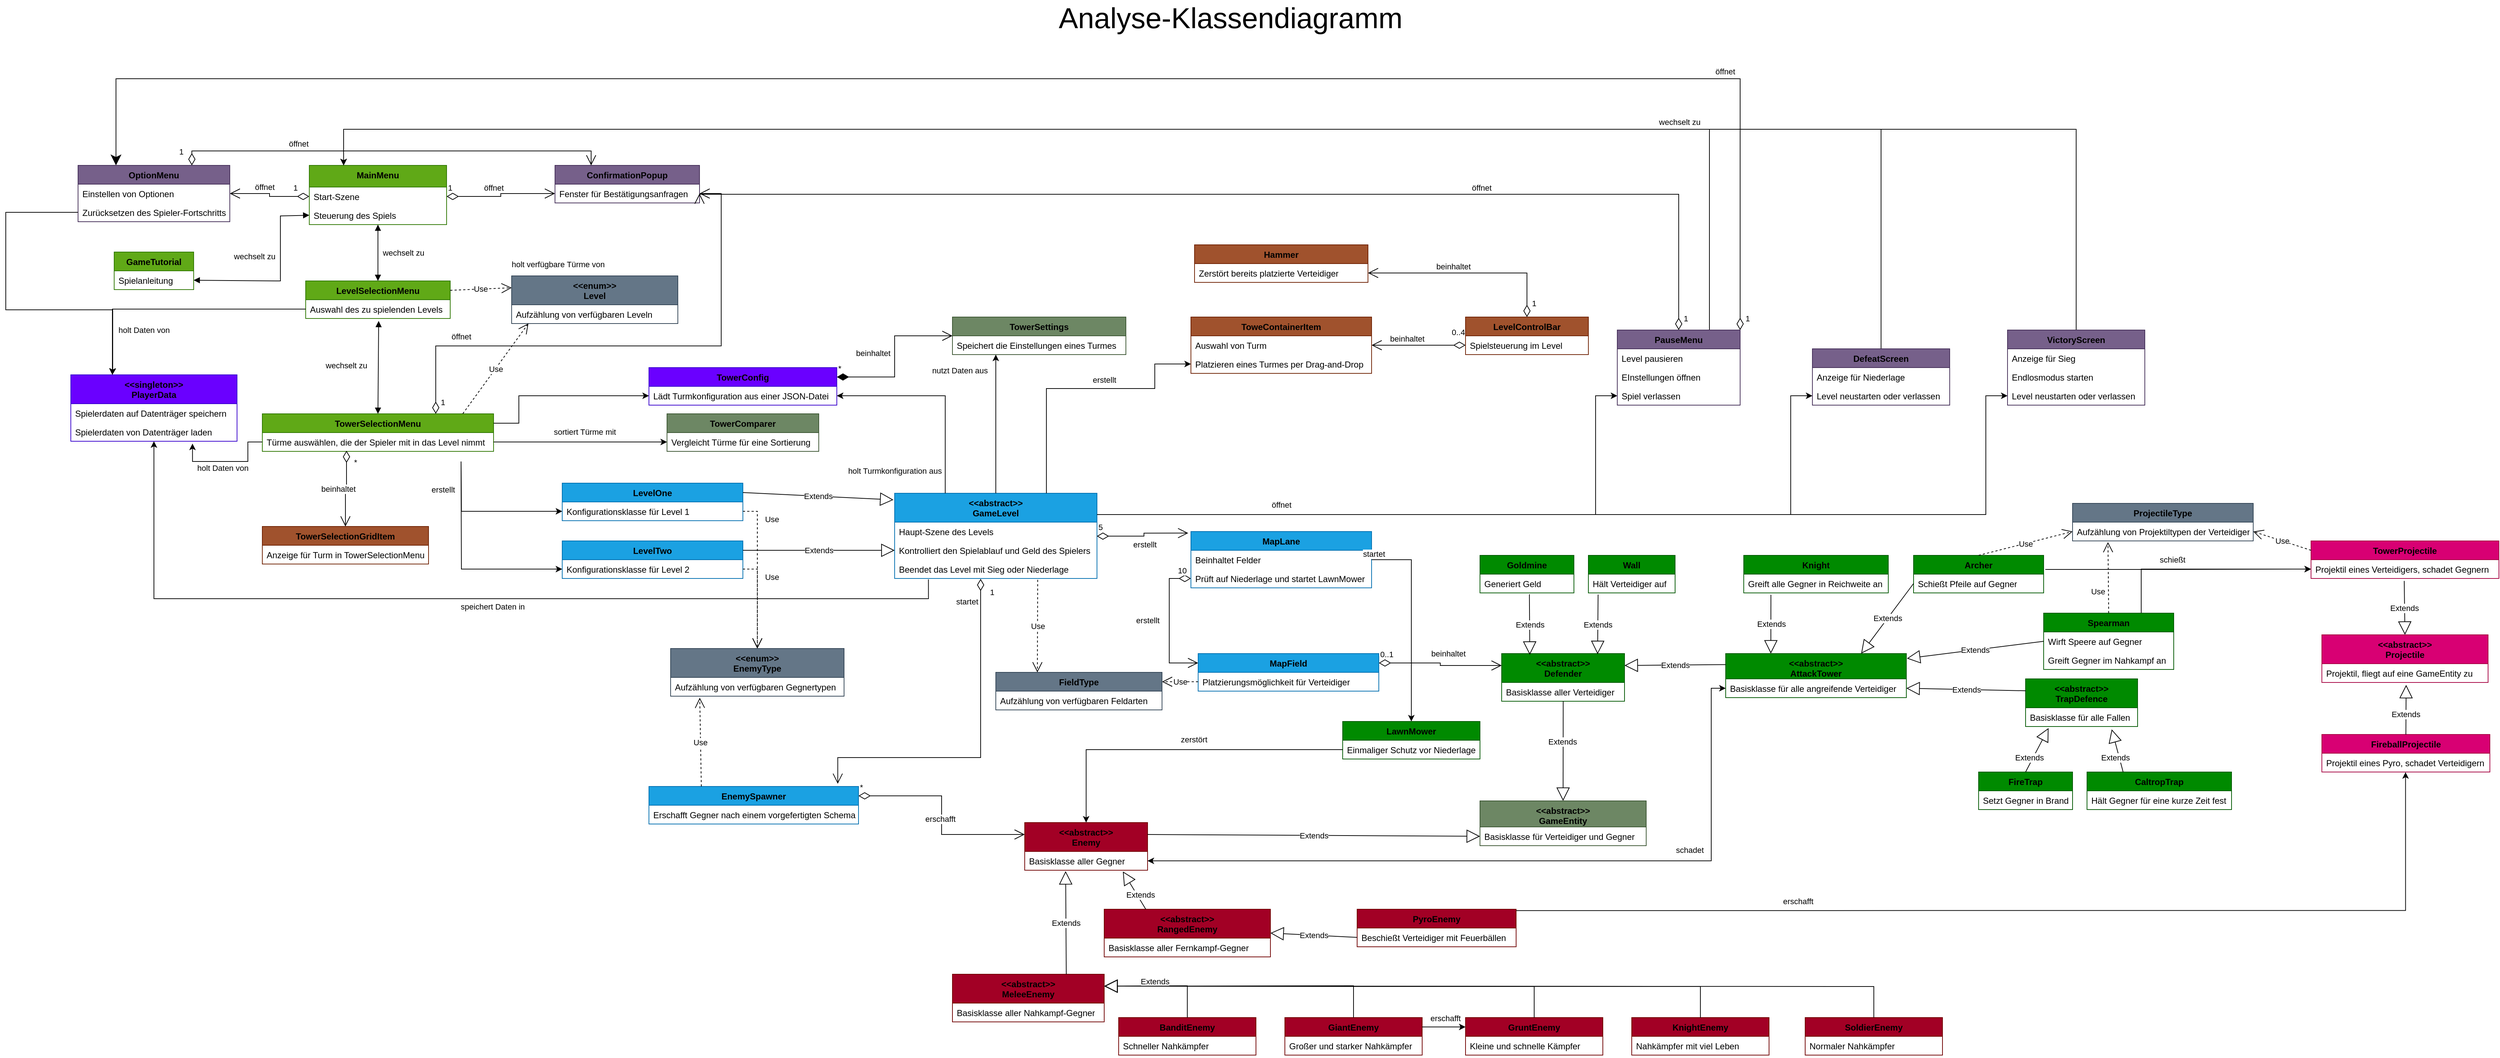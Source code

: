 <mxfile version="22.1.21" type="device">
  <diagram id="C5RBs43oDa-KdzZeNtuy" name="Page-1">
    <mxGraphModel dx="1834" dy="1236" grid="1" gridSize="10" guides="1" tooltips="1" connect="1" arrows="1" fold="1" page="0" pageScale="1" pageWidth="827" pageHeight="1169" math="0" shadow="0">
      <root>
        <mxCell id="WIyWlLk6GJQsqaUBKTNV-0" />
        <mxCell id="WIyWlLk6GJQsqaUBKTNV-1" parent="WIyWlLk6GJQsqaUBKTNV-0" />
        <mxCell id="wSwAOmmejvRLHp2DUcoL-6" value="MainMenu" style="swimlane;fontStyle=1;align=center;verticalAlign=top;childLayout=stackLayout;horizontal=1;startSize=30;horizontalStack=0;resizeParent=1;resizeParentMax=0;resizeLast=0;collapsible=1;marginBottom=0;whiteSpace=wrap;html=1;fillColor=#60a917;fontColor=#000000;strokeColor=#2D7600;" parent="WIyWlLk6GJQsqaUBKTNV-1" vertex="1">
          <mxGeometry x="300" y="-80" width="190" height="82" as="geometry" />
        </mxCell>
        <mxCell id="wSwAOmmejvRLHp2DUcoL-10" value="Start-Szene" style="text;strokeColor=none;fillColor=none;align=left;verticalAlign=top;spacingLeft=4;spacingRight=4;overflow=hidden;rotatable=0;points=[[0,0.5],[1,0.5]];portConstraint=eastwest;whiteSpace=wrap;html=1;" parent="wSwAOmmejvRLHp2DUcoL-6" vertex="1">
          <mxGeometry y="30" width="190" height="26" as="geometry" />
        </mxCell>
        <mxCell id="wSwAOmmejvRLHp2DUcoL-24" value="Steuerung des Spiels" style="text;strokeColor=none;fillColor=none;align=left;verticalAlign=top;spacingLeft=4;spacingRight=4;overflow=hidden;rotatable=0;points=[[0,0.5],[1,0.5]];portConstraint=eastwest;whiteSpace=wrap;html=1;" parent="wSwAOmmejvRLHp2DUcoL-6" vertex="1">
          <mxGeometry y="56" width="190" height="26" as="geometry" />
        </mxCell>
        <mxCell id="wSwAOmmejvRLHp2DUcoL-25" value="ConfirmationPopup" style="swimlane;fontStyle=1;align=center;verticalAlign=top;childLayout=stackLayout;horizontal=1;startSize=26;horizontalStack=0;resizeParent=1;resizeParentMax=0;resizeLast=0;collapsible=1;marginBottom=0;whiteSpace=wrap;html=1;fillColor=#76608a;fontColor=#000000;strokeColor=#432D57;" parent="WIyWlLk6GJQsqaUBKTNV-1" vertex="1">
          <mxGeometry x="640" y="-80" width="200" height="52" as="geometry" />
        </mxCell>
        <mxCell id="wSwAOmmejvRLHp2DUcoL-30" value="Fenster für Bestätigungsanfragen" style="text;strokeColor=none;fillColor=none;align=left;verticalAlign=top;spacingLeft=4;spacingRight=4;overflow=hidden;rotatable=0;points=[[0,0.5],[1,0.5]];portConstraint=eastwest;whiteSpace=wrap;html=1;" parent="wSwAOmmejvRLHp2DUcoL-25" vertex="1">
          <mxGeometry y="26" width="200" height="26" as="geometry" />
        </mxCell>
        <mxCell id="wSwAOmmejvRLHp2DUcoL-31" value="OptionMenu" style="swimlane;fontStyle=1;align=center;verticalAlign=top;childLayout=stackLayout;horizontal=1;startSize=26;horizontalStack=0;resizeParent=1;resizeParentMax=0;resizeLast=0;collapsible=1;marginBottom=0;whiteSpace=wrap;html=1;fillColor=#76608a;fontColor=#000000;strokeColor=#432D57;" parent="WIyWlLk6GJQsqaUBKTNV-1" vertex="1">
          <mxGeometry x="-20" y="-80" width="210" height="78" as="geometry" />
        </mxCell>
        <mxCell id="wSwAOmmejvRLHp2DUcoL-36" value="Einstellen von Optionen" style="text;strokeColor=none;fillColor=none;align=left;verticalAlign=top;spacingLeft=4;spacingRight=4;overflow=hidden;rotatable=0;points=[[0,0.5],[1,0.5]];portConstraint=eastwest;whiteSpace=wrap;html=1;" parent="wSwAOmmejvRLHp2DUcoL-31" vertex="1">
          <mxGeometry y="26" width="210" height="26" as="geometry" />
        </mxCell>
        <mxCell id="wSwAOmmejvRLHp2DUcoL-73" value="Zurücksetzen des Spieler-Fortschritts" style="text;strokeColor=none;fillColor=none;align=left;verticalAlign=top;spacingLeft=4;spacingRight=4;overflow=hidden;rotatable=0;points=[[0,0.5],[1,0.5]];portConstraint=eastwest;whiteSpace=wrap;html=1;" parent="wSwAOmmejvRLHp2DUcoL-31" vertex="1">
          <mxGeometry y="52" width="210" height="26" as="geometry" />
        </mxCell>
        <mxCell id="wSwAOmmejvRLHp2DUcoL-37" value="LevelSelectionMenu" style="swimlane;fontStyle=1;align=center;verticalAlign=top;childLayout=stackLayout;horizontal=1;startSize=26;horizontalStack=0;resizeParent=1;resizeParentMax=0;resizeLast=0;collapsible=1;marginBottom=0;whiteSpace=wrap;html=1;fillColor=#60a917;fontColor=#000000;strokeColor=#2D7600;" parent="WIyWlLk6GJQsqaUBKTNV-1" vertex="1">
          <mxGeometry x="295" y="80" width="200" height="52" as="geometry" />
        </mxCell>
        <mxCell id="wSwAOmmejvRLHp2DUcoL-42" value="Auswahl des zu spielenden Levels" style="text;strokeColor=none;fillColor=none;align=left;verticalAlign=top;spacingLeft=4;spacingRight=4;overflow=hidden;rotatable=0;points=[[0,0.5],[1,0.5]];portConstraint=eastwest;whiteSpace=wrap;html=1;" parent="wSwAOmmejvRLHp2DUcoL-37" vertex="1">
          <mxGeometry y="26" width="200" height="26" as="geometry" />
        </mxCell>
        <mxCell id="wSwAOmmejvRLHp2DUcoL-43" value="GameTutorial" style="swimlane;fontStyle=1;align=center;verticalAlign=top;childLayout=stackLayout;horizontal=1;startSize=26;horizontalStack=0;resizeParent=1;resizeParentMax=0;resizeLast=0;collapsible=1;marginBottom=0;whiteSpace=wrap;html=1;fillColor=#60a917;fontColor=#000000;strokeColor=#2D7600;" parent="WIyWlLk6GJQsqaUBKTNV-1" vertex="1">
          <mxGeometry x="30" y="40" width="110" height="52" as="geometry" />
        </mxCell>
        <mxCell id="wSwAOmmejvRLHp2DUcoL-48" value="Spielanleitung" style="text;strokeColor=none;fillColor=none;align=left;verticalAlign=top;spacingLeft=4;spacingRight=4;overflow=hidden;rotatable=0;points=[[0,0.5],[1,0.5]];portConstraint=eastwest;whiteSpace=wrap;html=1;" parent="wSwAOmmejvRLHp2DUcoL-43" vertex="1">
          <mxGeometry y="26" width="110" height="26" as="geometry" />
        </mxCell>
        <mxCell id="wSwAOmmejvRLHp2DUcoL-49" value="1" style="endArrow=open;html=1;endSize=12;startArrow=diamondThin;startSize=14;startFill=0;edgeStyle=orthogonalEdgeStyle;align=left;verticalAlign=bottom;rounded=0;exitX=1;exitY=0.5;exitDx=0;exitDy=0;entryX=0;entryY=0.5;entryDx=0;entryDy=0;" parent="WIyWlLk6GJQsqaUBKTNV-1" edge="1">
          <mxGeometry x="-1" y="3" relative="1" as="geometry">
            <mxPoint x="490.0" y="-37.0" as="sourcePoint" />
            <mxPoint x="640.0" y="-41.0" as="targetPoint" />
            <Array as="points">
              <mxPoint x="565" y="-37" />
              <mxPoint x="565" y="-41" />
            </Array>
          </mxGeometry>
        </mxCell>
        <mxCell id="wSwAOmmejvRLHp2DUcoL-50" value="öffnet" style="edgeLabel;html=1;align=center;verticalAlign=middle;resizable=0;points=[];" parent="wSwAOmmejvRLHp2DUcoL-49" vertex="1" connectable="0">
          <mxGeometry x="-0.218" y="1" relative="1" as="geometry">
            <mxPoint x="5" y="-11" as="offset" />
          </mxGeometry>
        </mxCell>
        <mxCell id="wSwAOmmejvRLHp2DUcoL-56" value="1" style="endArrow=open;html=1;endSize=12;startArrow=diamondThin;startSize=14;startFill=0;edgeStyle=orthogonalEdgeStyle;align=left;verticalAlign=bottom;rounded=0;entryX=1;entryY=0.5;entryDx=0;entryDy=0;exitX=0;exitY=0.5;exitDx=0;exitDy=0;" parent="WIyWlLk6GJQsqaUBKTNV-1" edge="1">
          <mxGeometry x="-0.575" y="-3" relative="1" as="geometry">
            <mxPoint x="300.0" y="-37.0" as="sourcePoint" />
            <mxPoint x="190.0" y="-41.0" as="targetPoint" />
            <mxPoint as="offset" />
            <Array as="points">
              <mxPoint x="245" y="-37" />
              <mxPoint x="245" y="-41" />
            </Array>
          </mxGeometry>
        </mxCell>
        <mxCell id="wSwAOmmejvRLHp2DUcoL-57" value="öffnet" style="edgeLabel;html=1;align=center;verticalAlign=middle;resizable=0;points=[];" parent="wSwAOmmejvRLHp2DUcoL-56" vertex="1" connectable="0">
          <mxGeometry x="0.219" y="-2" relative="1" as="geometry">
            <mxPoint x="3" y="-7" as="offset" />
          </mxGeometry>
        </mxCell>
        <mxCell id="wSwAOmmejvRLHp2DUcoL-58" value="" style="endArrow=block;startArrow=block;endFill=1;startFill=1;html=1;rounded=0;exitX=1;exitY=0.5;exitDx=0;exitDy=0;entryX=0;entryY=0.5;entryDx=0;entryDy=0;" parent="WIyWlLk6GJQsqaUBKTNV-1" source="wSwAOmmejvRLHp2DUcoL-48" target="wSwAOmmejvRLHp2DUcoL-24" edge="1">
          <mxGeometry width="160" relative="1" as="geometry">
            <mxPoint x="230.0" y="285" as="sourcePoint" />
            <mxPoint x="320" y="180" as="targetPoint" />
            <Array as="points">
              <mxPoint x="260" y="80" />
              <mxPoint x="260" y="-10" />
            </Array>
          </mxGeometry>
        </mxCell>
        <mxCell id="wSwAOmmejvRLHp2DUcoL-59" value="wechselt zu" style="edgeLabel;html=1;align=center;verticalAlign=middle;resizable=0;points=[];" parent="wSwAOmmejvRLHp2DUcoL-58" vertex="1" connectable="0">
          <mxGeometry x="-0.088" relative="1" as="geometry">
            <mxPoint x="-30" y="-34" as="offset" />
          </mxGeometry>
        </mxCell>
        <mxCell id="wSwAOmmejvRLHp2DUcoL-60" value="" style="endArrow=block;startArrow=block;endFill=1;startFill=1;html=1;rounded=0;exitX=0.5;exitY=0;exitDx=0;exitDy=0;" parent="WIyWlLk6GJQsqaUBKTNV-1" source="wSwAOmmejvRLHp2DUcoL-37" target="wSwAOmmejvRLHp2DUcoL-24" edge="1">
          <mxGeometry width="160" relative="1" as="geometry">
            <mxPoint x="240" y="259" as="sourcePoint" />
            <mxPoint x="445" y="180" as="targetPoint" />
          </mxGeometry>
        </mxCell>
        <mxCell id="wSwAOmmejvRLHp2DUcoL-61" value="wechselt zu" style="edgeLabel;html=1;align=center;verticalAlign=middle;resizable=0;points=[];" parent="wSwAOmmejvRLHp2DUcoL-60" vertex="1" connectable="0">
          <mxGeometry x="-0.088" relative="1" as="geometry">
            <mxPoint x="35" y="-4" as="offset" />
          </mxGeometry>
        </mxCell>
        <mxCell id="wSwAOmmejvRLHp2DUcoL-75" value="1" style="endArrow=open;html=1;endSize=12;startArrow=diamondThin;startSize=14;startFill=0;edgeStyle=orthogonalEdgeStyle;align=left;verticalAlign=bottom;rounded=0;exitX=0.75;exitY=0;exitDx=0;exitDy=0;entryX=0.25;entryY=0;entryDx=0;entryDy=0;" parent="WIyWlLk6GJQsqaUBKTNV-1" source="wSwAOmmejvRLHp2DUcoL-31" target="wSwAOmmejvRLHp2DUcoL-25" edge="1">
          <mxGeometry x="-0.967" y="20" relative="1" as="geometry">
            <mxPoint x="190" y="20" as="sourcePoint" />
            <mxPoint x="350" y="20" as="targetPoint" />
            <Array as="points">
              <mxPoint x="138" y="-100" />
              <mxPoint x="690" y="-100" />
            </Array>
            <mxPoint as="offset" />
          </mxGeometry>
        </mxCell>
        <mxCell id="wSwAOmmejvRLHp2DUcoL-76" value="öffnet" style="edgeLabel;html=1;align=center;verticalAlign=middle;resizable=0;points=[];" parent="wSwAOmmejvRLHp2DUcoL-75" vertex="1" connectable="0">
          <mxGeometry x="-0.03" y="2" relative="1" as="geometry">
            <mxPoint x="-120" y="-8" as="offset" />
          </mxGeometry>
        </mxCell>
        <mxCell id="wSwAOmmejvRLHp2DUcoL-87" value="&amp;lt;&amp;lt;enum&amp;gt;&amp;gt;&lt;br&gt;Level" style="swimlane;fontStyle=1;align=center;verticalAlign=top;childLayout=stackLayout;horizontal=1;startSize=40;horizontalStack=0;resizeParent=1;resizeParentMax=0;resizeLast=0;collapsible=1;marginBottom=0;whiteSpace=wrap;html=1;fillColor=#647687;fontColor=#000000;strokeColor=#314354;" parent="WIyWlLk6GJQsqaUBKTNV-1" vertex="1">
          <mxGeometry x="580" y="73" width="230" height="66" as="geometry" />
        </mxCell>
        <mxCell id="wSwAOmmejvRLHp2DUcoL-92" value="Aufzählung von verfügbaren Leveln" style="text;strokeColor=none;fillColor=none;align=left;verticalAlign=top;spacingLeft=4;spacingRight=4;overflow=hidden;rotatable=0;points=[[0,0.5],[1,0.5]];portConstraint=eastwest;whiteSpace=wrap;html=1;" parent="wSwAOmmejvRLHp2DUcoL-87" vertex="1">
          <mxGeometry y="40" width="230" height="26" as="geometry" />
        </mxCell>
        <mxCell id="wSwAOmmejvRLHp2DUcoL-93" value="TowerSelectionMenu" style="swimlane;fontStyle=1;align=center;verticalAlign=top;childLayout=stackLayout;horizontal=1;startSize=26;horizontalStack=0;resizeParent=1;resizeParentMax=0;resizeLast=0;collapsible=1;marginBottom=0;whiteSpace=wrap;html=1;fillColor=#60a917;fontColor=#000000;strokeColor=#2D7600;" parent="WIyWlLk6GJQsqaUBKTNV-1" vertex="1">
          <mxGeometry x="235" y="264" width="320" height="52" as="geometry" />
        </mxCell>
        <mxCell id="wSwAOmmejvRLHp2DUcoL-98" value="Türme auswählen, die der Spieler mit in das Level nimmt" style="text;strokeColor=none;fillColor=none;align=left;verticalAlign=top;spacingLeft=4;spacingRight=4;overflow=hidden;rotatable=0;points=[[0,0.5],[1,0.5]];portConstraint=eastwest;whiteSpace=wrap;html=1;" parent="wSwAOmmejvRLHp2DUcoL-93" vertex="1">
          <mxGeometry y="26" width="320" height="26" as="geometry" />
        </mxCell>
        <mxCell id="wSwAOmmejvRLHp2DUcoL-107" value="&amp;lt;&amp;lt;singleton&amp;gt;&amp;gt;&lt;br&gt;PlayerData" style="swimlane;fontStyle=1;align=center;verticalAlign=top;childLayout=stackLayout;horizontal=1;startSize=40;horizontalStack=0;resizeParent=1;resizeParentMax=0;resizeLast=0;collapsible=1;marginBottom=0;whiteSpace=wrap;html=1;fillColor=#6a00ff;fontColor=#000000;strokeColor=#3700CC;" parent="WIyWlLk6GJQsqaUBKTNV-1" vertex="1">
          <mxGeometry x="-30" y="210" width="230" height="92" as="geometry" />
        </mxCell>
        <mxCell id="wSwAOmmejvRLHp2DUcoL-112" value="Spielerdaten auf Datenträger speichern" style="text;strokeColor=none;fillColor=none;align=left;verticalAlign=top;spacingLeft=4;spacingRight=4;overflow=hidden;rotatable=0;points=[[0,0.5],[1,0.5]];portConstraint=eastwest;whiteSpace=wrap;html=1;" parent="wSwAOmmejvRLHp2DUcoL-107" vertex="1">
          <mxGeometry y="40" width="230" height="26" as="geometry" />
        </mxCell>
        <mxCell id="wSwAOmmejvRLHp2DUcoL-141" value="Spielerdaten von Datenträger laden" style="text;strokeColor=none;fillColor=none;align=left;verticalAlign=top;spacingLeft=4;spacingRight=4;overflow=hidden;rotatable=0;points=[[0,0.5],[1,0.5]];portConstraint=eastwest;whiteSpace=wrap;html=1;" parent="wSwAOmmejvRLHp2DUcoL-107" vertex="1">
          <mxGeometry y="66" width="230" height="26" as="geometry" />
        </mxCell>
        <mxCell id="wSwAOmmejvRLHp2DUcoL-113" style="edgeStyle=orthogonalEdgeStyle;rounded=0;orthogonalLoop=1;jettySize=auto;html=1;entryX=0.25;entryY=0;entryDx=0;entryDy=0;exitX=0;exitY=0.5;exitDx=0;exitDy=0;" parent="WIyWlLk6GJQsqaUBKTNV-1" source="wSwAOmmejvRLHp2DUcoL-73" target="wSwAOmmejvRLHp2DUcoL-107" edge="1">
          <mxGeometry relative="1" as="geometry">
            <mxPoint x="210" y="130" as="sourcePoint" />
            <Array as="points">
              <mxPoint x="-120" y="-15" />
              <mxPoint x="-120" y="120" />
              <mxPoint x="28" y="120" />
              <mxPoint x="28" y="203" />
            </Array>
          </mxGeometry>
        </mxCell>
        <mxCell id="wSwAOmmejvRLHp2DUcoL-114" value="holt Daten von" style="edgeLabel;html=1;align=center;verticalAlign=middle;resizable=0;points=[];" parent="wSwAOmmejvRLHp2DUcoL-113" vertex="1" connectable="0">
          <mxGeometry x="0.291" y="3" relative="1" as="geometry">
            <mxPoint x="120" y="31" as="offset" />
          </mxGeometry>
        </mxCell>
        <mxCell id="wSwAOmmejvRLHp2DUcoL-115" style="edgeStyle=orthogonalEdgeStyle;rounded=0;orthogonalLoop=1;jettySize=auto;html=1;exitX=0;exitY=0.5;exitDx=0;exitDy=0;entryX=0.25;entryY=0;entryDx=0;entryDy=0;" parent="WIyWlLk6GJQsqaUBKTNV-1" source="wSwAOmmejvRLHp2DUcoL-42" target="wSwAOmmejvRLHp2DUcoL-107" edge="1">
          <mxGeometry relative="1" as="geometry">
            <mxPoint x="450.0" y="279" as="sourcePoint" />
          </mxGeometry>
        </mxCell>
        <mxCell id="wSwAOmmejvRLHp2DUcoL-116" value="Use" style="endArrow=open;endSize=12;dashed=1;html=1;rounded=0;entryX=0;entryY=0.25;entryDx=0;entryDy=0;exitX=1;exitY=0.25;exitDx=0;exitDy=0;" parent="WIyWlLk6GJQsqaUBKTNV-1" source="wSwAOmmejvRLHp2DUcoL-37" target="wSwAOmmejvRLHp2DUcoL-87" edge="1">
          <mxGeometry width="160" relative="1" as="geometry">
            <mxPoint x="650.0" y="279" as="sourcePoint" />
            <mxPoint x="760" y="300" as="targetPoint" />
          </mxGeometry>
        </mxCell>
        <mxCell id="wSwAOmmejvRLHp2DUcoL-124" value="" style="endArrow=block;startArrow=block;endFill=1;startFill=1;html=1;rounded=0;exitX=0.5;exitY=0;exitDx=0;exitDy=0;entryX=0.505;entryY=1.132;entryDx=0;entryDy=0;entryPerimeter=0;" parent="WIyWlLk6GJQsqaUBKTNV-1" source="wSwAOmmejvRLHp2DUcoL-93" target="wSwAOmmejvRLHp2DUcoL-42" edge="1">
          <mxGeometry width="160" relative="1" as="geometry">
            <mxPoint x="1080" y="133" as="sourcePoint" />
            <mxPoint x="650.0" y="279" as="targetPoint" />
          </mxGeometry>
        </mxCell>
        <mxCell id="wSwAOmmejvRLHp2DUcoL-125" value="wechselt zu" style="edgeLabel;html=1;align=center;verticalAlign=middle;resizable=0;points=[];" parent="wSwAOmmejvRLHp2DUcoL-124" vertex="1" connectable="0">
          <mxGeometry x="-0.088" relative="1" as="geometry">
            <mxPoint x="-45" y="-9" as="offset" />
          </mxGeometry>
        </mxCell>
        <mxCell id="wSwAOmmejvRLHp2DUcoL-154" value="Use" style="endArrow=open;endSize=12;dashed=1;html=1;rounded=0;entryX=0.101;entryY=0.994;entryDx=0;entryDy=0;exitX=0.867;exitY=-0.003;exitDx=0;exitDy=0;entryPerimeter=0;exitPerimeter=0;" parent="WIyWlLk6GJQsqaUBKTNV-1" source="wSwAOmmejvRLHp2DUcoL-93" target="wSwAOmmejvRLHp2DUcoL-92" edge="1">
          <mxGeometry width="160" relative="1" as="geometry">
            <mxPoint x="750" y="175" as="sourcePoint" />
            <mxPoint x="620" y="337.0" as="targetPoint" />
          </mxGeometry>
        </mxCell>
        <mxCell id="wSwAOmmejvRLHp2DUcoL-168" value="TowerConfig" style="swimlane;fontStyle=1;align=center;verticalAlign=top;childLayout=stackLayout;horizontal=1;startSize=26;horizontalStack=0;resizeParent=1;resizeParentMax=0;resizeLast=0;collapsible=1;marginBottom=0;whiteSpace=wrap;html=1;fillColor=#6a00ff;fontColor=#000000;strokeColor=#3700CC;" parent="WIyWlLk6GJQsqaUBKTNV-1" vertex="1">
          <mxGeometry x="770" y="200" width="260" height="52" as="geometry" />
        </mxCell>
        <mxCell id="wSwAOmmejvRLHp2DUcoL-173" value="Lädt Turmkonfiguration aus einer JSON-Datei" style="text;strokeColor=none;fillColor=none;align=left;verticalAlign=top;spacingLeft=4;spacingRight=4;overflow=hidden;rotatable=0;points=[[0,0.5],[1,0.5]];portConstraint=eastwest;whiteSpace=wrap;html=1;" parent="wSwAOmmejvRLHp2DUcoL-168" vertex="1">
          <mxGeometry y="26" width="260" height="26" as="geometry" />
        </mxCell>
        <mxCell id="wSwAOmmejvRLHp2DUcoL-162" value="TowerComparer" style="swimlane;fontStyle=1;align=center;verticalAlign=top;childLayout=stackLayout;horizontal=1;startSize=26;horizontalStack=0;resizeParent=1;resizeParentMax=0;resizeLast=0;collapsible=1;marginBottom=0;whiteSpace=wrap;html=1;fillColor=#6d8764;fontColor=#000000;strokeColor=#3A5431;" parent="WIyWlLk6GJQsqaUBKTNV-1" vertex="1">
          <mxGeometry x="795" y="264" width="210" height="52" as="geometry" />
        </mxCell>
        <mxCell id="wSwAOmmejvRLHp2DUcoL-167" value="Vergleicht Türme für eine Sortierung" style="text;strokeColor=none;fillColor=none;align=left;verticalAlign=top;spacingLeft=4;spacingRight=4;overflow=hidden;rotatable=0;points=[[0,0.5],[1,0.5]];portConstraint=eastwest;whiteSpace=wrap;html=1;" parent="wSwAOmmejvRLHp2DUcoL-162" vertex="1">
          <mxGeometry y="26" width="210" height="26" as="geometry" />
        </mxCell>
        <mxCell id="wSwAOmmejvRLHp2DUcoL-174" style="edgeStyle=orthogonalEdgeStyle;rounded=0;orthogonalLoop=1;jettySize=auto;html=1;entryX=0.732;entryY=1.126;entryDx=0;entryDy=0;entryPerimeter=0;exitX=0;exitY=0.5;exitDx=0;exitDy=0;" parent="WIyWlLk6GJQsqaUBKTNV-1" source="wSwAOmmejvRLHp2DUcoL-98" target="wSwAOmmejvRLHp2DUcoL-141" edge="1">
          <mxGeometry relative="1" as="geometry">
            <mxPoint x="1080" y="133" as="sourcePoint" />
            <Array as="points">
              <mxPoint x="215" y="303" />
              <mxPoint x="215" y="330" />
              <mxPoint x="138" y="330" />
            </Array>
          </mxGeometry>
        </mxCell>
        <mxCell id="wSwAOmmejvRLHp2DUcoL-175" value="holt Daten von" style="edgeLabel;html=1;align=center;verticalAlign=middle;resizable=0;points=[];" parent="wSwAOmmejvRLHp2DUcoL-174" vertex="1" connectable="0">
          <mxGeometry x="0.243" y="-3" relative="1" as="geometry">
            <mxPoint x="10" y="12" as="offset" />
          </mxGeometry>
        </mxCell>
        <mxCell id="wSwAOmmejvRLHp2DUcoL-177" value="1" style="endArrow=open;html=1;endSize=12;startArrow=diamondThin;startSize=14;startFill=0;edgeStyle=orthogonalEdgeStyle;align=left;verticalAlign=bottom;rounded=0;entryX=1;entryY=0.5;entryDx=0;entryDy=0;exitX=0.75;exitY=0;exitDx=0;exitDy=0;" parent="WIyWlLk6GJQsqaUBKTNV-1" source="wSwAOmmejvRLHp2DUcoL-93" target="wSwAOmmejvRLHp2DUcoL-30" edge="1">
          <mxGeometry x="-0.979" y="-5" relative="1" as="geometry">
            <mxPoint x="840" y="150" as="sourcePoint" />
            <mxPoint x="840" y="-33" as="targetPoint" />
            <mxPoint as="offset" />
            <Array as="points">
              <mxPoint x="475" y="170" />
              <mxPoint x="870" y="170" />
              <mxPoint x="870" y="-41" />
            </Array>
          </mxGeometry>
        </mxCell>
        <mxCell id="wSwAOmmejvRLHp2DUcoL-178" value="öffnet" style="edgeLabel;html=1;align=center;verticalAlign=middle;resizable=0;points=[];" parent="wSwAOmmejvRLHp2DUcoL-177" vertex="1" connectable="0">
          <mxGeometry x="0.653" y="-1" relative="1" as="geometry">
            <mxPoint x="-361" y="101" as="offset" />
          </mxGeometry>
        </mxCell>
        <mxCell id="wSwAOmmejvRLHp2DUcoL-180" value="LevelOne" style="swimlane;fontStyle=1;align=center;verticalAlign=top;childLayout=stackLayout;horizontal=1;startSize=26;horizontalStack=0;resizeParent=1;resizeParentMax=0;resizeLast=0;collapsible=1;marginBottom=0;whiteSpace=wrap;html=1;fillColor=#1ba1e2;fontColor=#000000;strokeColor=#006EAF;" parent="WIyWlLk6GJQsqaUBKTNV-1" vertex="1">
          <mxGeometry x="650" y="360" width="250" height="52" as="geometry" />
        </mxCell>
        <mxCell id="wSwAOmmejvRLHp2DUcoL-185" value="Konfigurationsklasse für Level 1" style="text;strokeColor=none;fillColor=none;align=left;verticalAlign=top;spacingLeft=4;spacingRight=4;overflow=hidden;rotatable=0;points=[[0,0.5],[1,0.5]];portConstraint=eastwest;whiteSpace=wrap;html=1;" parent="wSwAOmmejvRLHp2DUcoL-180" vertex="1">
          <mxGeometry y="26" width="250" height="26" as="geometry" />
        </mxCell>
        <mxCell id="wSwAOmmejvRLHp2DUcoL-186" value="LevelTwo" style="swimlane;fontStyle=1;align=center;verticalAlign=top;childLayout=stackLayout;horizontal=1;startSize=26;horizontalStack=0;resizeParent=1;resizeParentMax=0;resizeLast=0;collapsible=1;marginBottom=0;whiteSpace=wrap;html=1;fillColor=#1ba1e2;fontColor=#000000;strokeColor=#006EAF;" parent="WIyWlLk6GJQsqaUBKTNV-1" vertex="1">
          <mxGeometry x="650" y="440" width="250" height="52" as="geometry" />
        </mxCell>
        <mxCell id="wSwAOmmejvRLHp2DUcoL-191" value="Konfigurationsklasse für Level 2" style="text;strokeColor=none;fillColor=none;align=left;verticalAlign=top;spacingLeft=4;spacingRight=4;overflow=hidden;rotatable=0;points=[[0,0.5],[1,0.5]];portConstraint=eastwest;whiteSpace=wrap;html=1;" parent="wSwAOmmejvRLHp2DUcoL-186" vertex="1">
          <mxGeometry y="26" width="250" height="26" as="geometry" />
        </mxCell>
        <mxCell id="wSwAOmmejvRLHp2DUcoL-192" value="TowerSelectionGridItem" style="swimlane;fontStyle=1;align=center;verticalAlign=top;childLayout=stackLayout;horizontal=1;startSize=26;horizontalStack=0;resizeParent=1;resizeParentMax=0;resizeLast=0;collapsible=1;marginBottom=0;whiteSpace=wrap;html=1;fillColor=#a0522d;fontColor=#000000;strokeColor=#6D1F00;" parent="WIyWlLk6GJQsqaUBKTNV-1" vertex="1">
          <mxGeometry x="235" y="420" width="230" height="52" as="geometry" />
        </mxCell>
        <mxCell id="wSwAOmmejvRLHp2DUcoL-197" value="Anzeige für Turm in TowerSelectionMenu" style="text;strokeColor=none;fillColor=none;align=left;verticalAlign=top;spacingLeft=4;spacingRight=4;overflow=hidden;rotatable=0;points=[[0,0.5],[1,0.5]];portConstraint=eastwest;whiteSpace=wrap;html=1;" parent="wSwAOmmejvRLHp2DUcoL-192" vertex="1">
          <mxGeometry y="26" width="230" height="26" as="geometry" />
        </mxCell>
        <mxCell id="wSwAOmmejvRLHp2DUcoL-198" value="*" style="endArrow=open;html=1;endSize=12;startArrow=diamondThin;startSize=14;startFill=0;edgeStyle=orthogonalEdgeStyle;align=left;verticalAlign=bottom;rounded=0;entryX=0.5;entryY=0;entryDx=0;entryDy=0;exitX=0.364;exitY=0.964;exitDx=0;exitDy=0;exitPerimeter=0;" parent="WIyWlLk6GJQsqaUBKTNV-1" source="wSwAOmmejvRLHp2DUcoL-98" target="wSwAOmmejvRLHp2DUcoL-192" edge="1">
          <mxGeometry x="-0.531" y="9" relative="1" as="geometry">
            <mxPoint x="380" y="330" as="sourcePoint" />
            <mxPoint x="880" y="688.0" as="targetPoint" />
            <mxPoint as="offset" />
          </mxGeometry>
        </mxCell>
        <mxCell id="wSwAOmmejvRLHp2DUcoL-199" value="beinhaltet" style="edgeLabel;html=1;align=center;verticalAlign=middle;resizable=0;points=[];" parent="wSwAOmmejvRLHp2DUcoL-198" vertex="1" connectable="0">
          <mxGeometry x="0.262" y="-2" relative="1" as="geometry">
            <mxPoint x="-8" y="-13" as="offset" />
          </mxGeometry>
        </mxCell>
        <mxCell id="wSwAOmmejvRLHp2DUcoL-200" style="edgeStyle=orthogonalEdgeStyle;rounded=0;orthogonalLoop=1;jettySize=auto;html=1;entryX=0;entryY=0.5;entryDx=0;entryDy=0;" parent="WIyWlLk6GJQsqaUBKTNV-1" target="wSwAOmmejvRLHp2DUcoL-185" edge="1">
          <mxGeometry relative="1" as="geometry">
            <mxPoint x="510" y="330" as="sourcePoint" />
            <mxPoint x="1300" y="739" as="targetPoint" />
          </mxGeometry>
        </mxCell>
        <mxCell id="wSwAOmmejvRLHp2DUcoL-201" style="edgeStyle=orthogonalEdgeStyle;rounded=0;orthogonalLoop=1;jettySize=auto;html=1;entryX=0;entryY=0.5;entryDx=0;entryDy=0;" parent="WIyWlLk6GJQsqaUBKTNV-1" target="wSwAOmmejvRLHp2DUcoL-191" edge="1">
          <mxGeometry relative="1" as="geometry">
            <mxPoint x="510" y="330" as="sourcePoint" />
          </mxGeometry>
        </mxCell>
        <mxCell id="wSwAOmmejvRLHp2DUcoL-202" value="erstellt" style="edgeLabel;html=1;align=center;verticalAlign=middle;resizable=0;points=[];" parent="wSwAOmmejvRLHp2DUcoL-201" vertex="1" connectable="0">
          <mxGeometry x="-0.856" y="-1" relative="1" as="geometry">
            <mxPoint x="-24" y="18" as="offset" />
          </mxGeometry>
        </mxCell>
        <mxCell id="wSwAOmmejvRLHp2DUcoL-203" style="edgeStyle=orthogonalEdgeStyle;rounded=0;orthogonalLoop=1;jettySize=auto;html=1;entryX=0;entryY=0.5;entryDx=0;entryDy=0;exitX=1;exitY=0.75;exitDx=0;exitDy=0;" parent="WIyWlLk6GJQsqaUBKTNV-1" source="wSwAOmmejvRLHp2DUcoL-93" target="wSwAOmmejvRLHp2DUcoL-167" edge="1">
          <mxGeometry relative="1" as="geometry">
            <mxPoint x="617.241" y="300" as="sourcePoint" />
          </mxGeometry>
        </mxCell>
        <mxCell id="wSwAOmmejvRLHp2DUcoL-204" value="sortiert Türme mit" style="edgeLabel;html=1;align=center;verticalAlign=middle;resizable=0;points=[];" parent="wSwAOmmejvRLHp2DUcoL-203" vertex="1" connectable="0">
          <mxGeometry x="-0.671" y="-4" relative="1" as="geometry">
            <mxPoint x="86" y="-18" as="offset" />
          </mxGeometry>
        </mxCell>
        <mxCell id="wSwAOmmejvRLHp2DUcoL-205" style="edgeStyle=orthogonalEdgeStyle;rounded=0;orthogonalLoop=1;jettySize=auto;html=1;exitX=1;exitY=0.25;exitDx=0;exitDy=0;entryX=0;entryY=0.5;entryDx=0;entryDy=0;" parent="WIyWlLk6GJQsqaUBKTNV-1" source="wSwAOmmejvRLHp2DUcoL-93" target="wSwAOmmejvRLHp2DUcoL-173" edge="1">
          <mxGeometry relative="1" as="geometry">
            <mxPoint x="1560" y="79" as="targetPoint" />
            <Array as="points">
              <mxPoint x="590" y="277" />
              <mxPoint x="590" y="239" />
            </Array>
            <mxPoint x="1400" y="133" as="sourcePoint" />
          </mxGeometry>
        </mxCell>
        <mxCell id="wSwAOmmejvRLHp2DUcoL-206" value="holt verfügbare Türme von" style="edgeLabel;html=1;align=center;verticalAlign=middle;resizable=0;points=[];" parent="wSwAOmmejvRLHp2DUcoL-205" vertex="1" connectable="0">
          <mxGeometry x="-0.062" y="-2" relative="1" as="geometry">
            <mxPoint x="8" y="-184" as="offset" />
          </mxGeometry>
        </mxCell>
        <mxCell id="wSwAOmmejvRLHp2DUcoL-219" value="TowerSettings" style="swimlane;fontStyle=1;align=center;verticalAlign=top;childLayout=stackLayout;horizontal=1;startSize=26;horizontalStack=0;resizeParent=1;resizeParentMax=0;resizeLast=0;collapsible=1;marginBottom=0;whiteSpace=wrap;html=1;fillColor=#6d8764;fontColor=#000000;strokeColor=#3A5431;" parent="WIyWlLk6GJQsqaUBKTNV-1" vertex="1">
          <mxGeometry x="1190" y="130" width="240" height="52" as="geometry" />
        </mxCell>
        <mxCell id="wSwAOmmejvRLHp2DUcoL-224" value="Speichert die Einstellungen eines Turmes" style="text;strokeColor=none;fillColor=none;align=left;verticalAlign=top;spacingLeft=4;spacingRight=4;overflow=hidden;rotatable=0;points=[[0,0.5],[1,0.5]];portConstraint=eastwest;whiteSpace=wrap;html=1;" parent="wSwAOmmejvRLHp2DUcoL-219" vertex="1">
          <mxGeometry y="26" width="240" height="26" as="geometry" />
        </mxCell>
        <mxCell id="wSwAOmmejvRLHp2DUcoL-236" value="*" style="endArrow=open;html=1;endSize=12;startArrow=diamondThin;startSize=14;startFill=1;edgeStyle=orthogonalEdgeStyle;align=left;verticalAlign=bottom;rounded=0;exitX=1;exitY=0.25;exitDx=0;exitDy=0;entryX=0;entryY=0.5;entryDx=0;entryDy=0;" parent="WIyWlLk6GJQsqaUBKTNV-1" source="wSwAOmmejvRLHp2DUcoL-168" target="wSwAOmmejvRLHp2DUcoL-219" edge="1">
          <mxGeometry x="-1" y="3" relative="1" as="geometry">
            <mxPoint x="1920" y="200" as="sourcePoint" />
            <mxPoint x="2080" y="200" as="targetPoint" />
            <mxPoint as="offset" />
          </mxGeometry>
        </mxCell>
        <mxCell id="wSwAOmmejvRLHp2DUcoL-237" value="beinhaltet" style="edgeLabel;html=1;align=center;verticalAlign=middle;resizable=0;points=[];" parent="wSwAOmmejvRLHp2DUcoL-236" vertex="1" connectable="0">
          <mxGeometry x="-0.338" y="1" relative="1" as="geometry">
            <mxPoint x="-22" y="-32" as="offset" />
          </mxGeometry>
        </mxCell>
        <mxCell id="1EUEL4rBjPx6VSxxfGML-146" style="edgeStyle=orthogonalEdgeStyle;rounded=0;orthogonalLoop=1;jettySize=auto;html=1;exitX=1;exitY=0.25;exitDx=0;exitDy=0;entryX=0;entryY=0.5;entryDx=0;entryDy=0;" parent="WIyWlLk6GJQsqaUBKTNV-1" source="1EUEL4rBjPx6VSxxfGML-13" target="GPkELxY-h5baNuuMCG3R-10" edge="1">
          <mxGeometry relative="1" as="geometry">
            <Array as="points">
              <mxPoint x="2080" y="404" />
              <mxPoint x="2080" y="239" />
            </Array>
          </mxGeometry>
        </mxCell>
        <mxCell id="1EUEL4rBjPx6VSxxfGML-147" value="öffnet" style="edgeLabel;html=1;align=center;verticalAlign=middle;resizable=0;points=[];" parent="1EUEL4rBjPx6VSxxfGML-146" vertex="1" connectable="0">
          <mxGeometry x="0.106" relative="1" as="geometry">
            <mxPoint x="-234" y="-14" as="offset" />
          </mxGeometry>
        </mxCell>
        <mxCell id="1EUEL4rBjPx6VSxxfGML-148" style="edgeStyle=orthogonalEdgeStyle;rounded=0;orthogonalLoop=1;jettySize=auto;html=1;exitX=1;exitY=0.25;exitDx=0;exitDy=0;entryX=0;entryY=0.5;entryDx=0;entryDy=0;" parent="WIyWlLk6GJQsqaUBKTNV-1" source="1EUEL4rBjPx6VSxxfGML-13" target="GPkELxY-h5baNuuMCG3R-27" edge="1">
          <mxGeometry relative="1" as="geometry">
            <Array as="points">
              <mxPoint x="2350" y="404" />
              <mxPoint x="2350" y="239" />
            </Array>
          </mxGeometry>
        </mxCell>
        <mxCell id="1EUEL4rBjPx6VSxxfGML-13" value="&amp;lt;&amp;lt;abstract&amp;gt;&amp;gt;&lt;br&gt;GameLevel" style="swimlane;fontStyle=1;align=center;verticalAlign=top;childLayout=stackLayout;horizontal=1;startSize=40;horizontalStack=0;resizeParent=1;resizeParentMax=0;resizeLast=0;collapsible=1;marginBottom=0;whiteSpace=wrap;html=1;fillColor=#1ba1e2;fontColor=#000000;strokeColor=#006EAF;" parent="WIyWlLk6GJQsqaUBKTNV-1" vertex="1">
          <mxGeometry x="1110" y="374" width="280" height="118" as="geometry" />
        </mxCell>
        <mxCell id="1EUEL4rBjPx6VSxxfGML-18" value="Haupt-Szene des Levels" style="text;strokeColor=none;fillColor=none;align=left;verticalAlign=top;spacingLeft=4;spacingRight=4;overflow=hidden;rotatable=0;points=[[0,0.5],[1,0.5]];portConstraint=eastwest;whiteSpace=wrap;html=1;" parent="1EUEL4rBjPx6VSxxfGML-13" vertex="1">
          <mxGeometry y="40" width="280" height="26" as="geometry" />
        </mxCell>
        <mxCell id="1EUEL4rBjPx6VSxxfGML-59" value="Kontrolliert den Spielablauf und Geld des Spielers" style="text;strokeColor=none;fillColor=none;align=left;verticalAlign=top;spacingLeft=4;spacingRight=4;overflow=hidden;rotatable=0;points=[[0,0.5],[1,0.5]];portConstraint=eastwest;whiteSpace=wrap;html=1;" parent="1EUEL4rBjPx6VSxxfGML-13" vertex="1">
          <mxGeometry y="66" width="280" height="26" as="geometry" />
        </mxCell>
        <mxCell id="1EUEL4rBjPx6VSxxfGML-60" value="Beendet das Level mit Sieg oder Niederlage" style="text;strokeColor=none;fillColor=none;align=left;verticalAlign=top;spacingLeft=4;spacingRight=4;overflow=hidden;rotatable=0;points=[[0,0.5],[1,0.5]];portConstraint=eastwest;whiteSpace=wrap;html=1;" parent="1EUEL4rBjPx6VSxxfGML-13" vertex="1">
          <mxGeometry y="92" width="280" height="26" as="geometry" />
        </mxCell>
        <mxCell id="1EUEL4rBjPx6VSxxfGML-19" value="&amp;lt;&amp;lt;enum&amp;gt;&amp;gt;&lt;br&gt;EnemyType" style="swimlane;fontStyle=1;align=center;verticalAlign=top;childLayout=stackLayout;horizontal=1;startSize=40;horizontalStack=0;resizeParent=1;resizeParentMax=0;resizeLast=0;collapsible=1;marginBottom=0;whiteSpace=wrap;html=1;fillColor=#647687;fontColor=#000000;strokeColor=#314354;" parent="WIyWlLk6GJQsqaUBKTNV-1" vertex="1">
          <mxGeometry x="800" y="589" width="240" height="66" as="geometry" />
        </mxCell>
        <mxCell id="1EUEL4rBjPx6VSxxfGML-24" value="Aufzählung von verfügbaren Gegnertypen" style="text;strokeColor=none;fillColor=none;align=left;verticalAlign=top;spacingLeft=4;spacingRight=4;overflow=hidden;rotatable=0;points=[[0,0.5],[1,0.5]];portConstraint=eastwest;whiteSpace=wrap;html=1;" parent="1EUEL4rBjPx6VSxxfGML-19" vertex="1">
          <mxGeometry y="40" width="240" height="26" as="geometry" />
        </mxCell>
        <mxCell id="1EUEL4rBjPx6VSxxfGML-29" value="Use" style="endArrow=open;endSize=12;dashed=1;html=1;rounded=0;entryX=0.5;entryY=0;entryDx=0;entryDy=0;exitX=1;exitY=0.5;exitDx=0;exitDy=0;" parent="WIyWlLk6GJQsqaUBKTNV-1" source="wSwAOmmejvRLHp2DUcoL-185" target="1EUEL4rBjPx6VSxxfGML-19" edge="1">
          <mxGeometry x="-0.705" y="20" width="160" relative="1" as="geometry">
            <mxPoint x="1830" y="1131" as="sourcePoint" />
            <mxPoint x="1840" y="1140" as="targetPoint" />
            <Array as="points">
              <mxPoint x="920" y="399" />
            </Array>
            <mxPoint as="offset" />
          </mxGeometry>
        </mxCell>
        <mxCell id="1EUEL4rBjPx6VSxxfGML-30" value="Use" style="endArrow=open;endSize=12;dashed=1;html=1;rounded=0;exitX=1;exitY=0.5;exitDx=0;exitDy=0;entryX=0.5;entryY=0;entryDx=0;entryDy=0;" parent="WIyWlLk6GJQsqaUBKTNV-1" source="wSwAOmmejvRLHp2DUcoL-191" target="1EUEL4rBjPx6VSxxfGML-19" edge="1">
          <mxGeometry x="-0.523" y="20" width="160" relative="1" as="geometry">
            <mxPoint x="1670" y="1140" as="sourcePoint" />
            <mxPoint x="1620" y="1240" as="targetPoint" />
            <Array as="points">
              <mxPoint x="920" y="479" />
            </Array>
            <mxPoint as="offset" />
          </mxGeometry>
        </mxCell>
        <mxCell id="1EUEL4rBjPx6VSxxfGML-61" value="Extends" style="endArrow=block;endSize=16;endFill=0;html=1;rounded=0;exitX=1;exitY=0.25;exitDx=0;exitDy=0;entryX=-0.006;entryY=0.077;entryDx=0;entryDy=0;entryPerimeter=0;" parent="WIyWlLk6GJQsqaUBKTNV-1" source="wSwAOmmejvRLHp2DUcoL-180" target="1EUEL4rBjPx6VSxxfGML-13" edge="1">
          <mxGeometry width="160" relative="1" as="geometry">
            <mxPoint x="2080" y="1200" as="sourcePoint" />
            <mxPoint x="2240" y="1200" as="targetPoint" />
          </mxGeometry>
        </mxCell>
        <mxCell id="1EUEL4rBjPx6VSxxfGML-62" value="Extends" style="endArrow=block;endSize=16;endFill=0;html=1;rounded=0;exitX=1;exitY=0.25;exitDx=0;exitDy=0;entryX=0;entryY=0.5;entryDx=0;entryDy=0;" parent="WIyWlLk6GJQsqaUBKTNV-1" source="wSwAOmmejvRLHp2DUcoL-186" target="1EUEL4rBjPx6VSxxfGML-59" edge="1">
          <mxGeometry width="160" relative="1" as="geometry">
            <mxPoint x="1840" y="1390" as="sourcePoint" />
            <mxPoint x="2180" y="1396" as="targetPoint" />
          </mxGeometry>
        </mxCell>
        <mxCell id="1EUEL4rBjPx6VSxxfGML-63" value="Goldmine" style="swimlane;fontStyle=1;align=center;verticalAlign=top;childLayout=stackLayout;horizontal=1;startSize=26;horizontalStack=0;resizeParent=1;resizeParentMax=0;resizeLast=0;collapsible=1;marginBottom=0;whiteSpace=wrap;html=1;fillColor=#008a00;fontColor=#000000;strokeColor=#005700;" parent="WIyWlLk6GJQsqaUBKTNV-1" vertex="1">
          <mxGeometry x="1920" y="460" width="130" height="52" as="geometry" />
        </mxCell>
        <mxCell id="1EUEL4rBjPx6VSxxfGML-68" value="Generiert Geld" style="text;strokeColor=none;fillColor=none;align=left;verticalAlign=top;spacingLeft=4;spacingRight=4;overflow=hidden;rotatable=0;points=[[0,0.5],[1,0.5]];portConstraint=eastwest;whiteSpace=wrap;html=1;" parent="1EUEL4rBjPx6VSxxfGML-63" vertex="1">
          <mxGeometry y="26" width="130" height="26" as="geometry" />
        </mxCell>
        <mxCell id="1EUEL4rBjPx6VSxxfGML-69" value="MapLane" style="swimlane;fontStyle=1;align=center;verticalAlign=top;childLayout=stackLayout;horizontal=1;startSize=26;horizontalStack=0;resizeParent=1;resizeParentMax=0;resizeLast=0;collapsible=1;marginBottom=0;whiteSpace=wrap;html=1;fillColor=#1ba1e2;fontColor=#000000;strokeColor=#006EAF;" parent="WIyWlLk6GJQsqaUBKTNV-1" vertex="1">
          <mxGeometry x="1520" y="427" width="250" height="78" as="geometry" />
        </mxCell>
        <mxCell id="1EUEL4rBjPx6VSxxfGML-74" value="Beinhaltet Felder" style="text;strokeColor=none;fillColor=none;align=left;verticalAlign=top;spacingLeft=4;spacingRight=4;overflow=hidden;rotatable=0;points=[[0,0.5],[1,0.5]];portConstraint=eastwest;whiteSpace=wrap;html=1;" parent="1EUEL4rBjPx6VSxxfGML-69" vertex="1">
          <mxGeometry y="26" width="250" height="26" as="geometry" />
        </mxCell>
        <mxCell id="GPkELxY-h5baNuuMCG3R-47" value="Prüft auf Niederlage und startet LawnMower" style="text;strokeColor=none;fillColor=none;align=left;verticalAlign=top;spacingLeft=4;spacingRight=4;overflow=hidden;rotatable=0;points=[[0,0.5],[1,0.5]];portConstraint=eastwest;whiteSpace=wrap;html=1;" parent="1EUEL4rBjPx6VSxxfGML-69" vertex="1">
          <mxGeometry y="52" width="250" height="26" as="geometry" />
        </mxCell>
        <mxCell id="1EUEL4rBjPx6VSxxfGML-75" value="EnemySpawner" style="swimlane;fontStyle=1;align=center;verticalAlign=top;childLayout=stackLayout;horizontal=1;startSize=26;horizontalStack=0;resizeParent=1;resizeParentMax=0;resizeLast=0;collapsible=1;marginBottom=0;whiteSpace=wrap;html=1;fillColor=#1ba1e2;fontColor=#000000;strokeColor=#006EAF;" parent="WIyWlLk6GJQsqaUBKTNV-1" vertex="1">
          <mxGeometry x="770" y="780" width="290" height="52" as="geometry" />
        </mxCell>
        <mxCell id="1EUEL4rBjPx6VSxxfGML-80" value="Erschafft Gegner nach einem vorgefertigten Schema" style="text;strokeColor=none;fillColor=none;align=left;verticalAlign=top;spacingLeft=4;spacingRight=4;overflow=hidden;rotatable=0;points=[[0,0.5],[1,0.5]];portConstraint=eastwest;whiteSpace=wrap;html=1;" parent="1EUEL4rBjPx6VSxxfGML-75" vertex="1">
          <mxGeometry y="26" width="290" height="26" as="geometry" />
        </mxCell>
        <mxCell id="1EUEL4rBjPx6VSxxfGML-81" value="LevelControlBar" style="swimlane;fontStyle=1;align=center;verticalAlign=top;childLayout=stackLayout;horizontal=1;startSize=26;horizontalStack=0;resizeParent=1;resizeParentMax=0;resizeLast=0;collapsible=1;marginBottom=0;whiteSpace=wrap;html=1;fillColor=#a0522d;fontColor=#000000;strokeColor=#6D1F00;" parent="WIyWlLk6GJQsqaUBKTNV-1" vertex="1">
          <mxGeometry x="1900" y="130" width="170" height="52" as="geometry" />
        </mxCell>
        <mxCell id="1EUEL4rBjPx6VSxxfGML-86" value="Spielsteuerung im Level" style="text;strokeColor=none;fillColor=none;align=left;verticalAlign=top;spacingLeft=4;spacingRight=4;overflow=hidden;rotatable=0;points=[[0,0.5],[1,0.5]];portConstraint=eastwest;whiteSpace=wrap;html=1;" parent="1EUEL4rBjPx6VSxxfGML-81" vertex="1">
          <mxGeometry y="26" width="170" height="26" as="geometry" />
        </mxCell>
        <mxCell id="1EUEL4rBjPx6VSxxfGML-87" style="edgeStyle=orthogonalEdgeStyle;rounded=0;orthogonalLoop=1;jettySize=auto;html=1;exitX=0.167;exitY=1.046;exitDx=0;exitDy=0;exitPerimeter=0;" parent="WIyWlLk6GJQsqaUBKTNV-1" source="1EUEL4rBjPx6VSxxfGML-60" target="wSwAOmmejvRLHp2DUcoL-141" edge="1">
          <mxGeometry relative="1" as="geometry">
            <Array as="points">
              <mxPoint x="1157" y="520" />
              <mxPoint x="85" y="520" />
            </Array>
            <mxPoint x="1770" y="753" as="sourcePoint" />
          </mxGeometry>
        </mxCell>
        <mxCell id="1EUEL4rBjPx6VSxxfGML-88" value="speichert Daten in&amp;nbsp;" style="edgeLabel;html=1;align=center;verticalAlign=middle;resizable=0;points=[];" parent="1EUEL4rBjPx6VSxxfGML-87" vertex="1" connectable="0">
          <mxGeometry x="0.093" relative="1" as="geometry">
            <mxPoint x="91" y="11" as="offset" />
          </mxGeometry>
        </mxCell>
        <mxCell id="GPkELxY-h5baNuuMCG3R-17" style="edgeStyle=orthogonalEdgeStyle;rounded=0;orthogonalLoop=1;jettySize=auto;html=1;exitX=0.75;exitY=0;exitDx=0;exitDy=0;entryX=0.25;entryY=0;entryDx=0;entryDy=0;" parent="WIyWlLk6GJQsqaUBKTNV-1" source="1EUEL4rBjPx6VSxxfGML-89" target="wSwAOmmejvRLHp2DUcoL-6" edge="1">
          <mxGeometry relative="1" as="geometry">
            <mxPoint x="2530" y="-40" as="targetPoint" />
            <Array as="points">
              <mxPoint x="2238" y="-130" />
              <mxPoint x="348" y="-130" />
            </Array>
          </mxGeometry>
        </mxCell>
        <mxCell id="GPkELxY-h5baNuuMCG3R-18" value="wechselt zu" style="edgeLabel;html=1;align=center;verticalAlign=middle;resizable=0;points=[];" parent="GPkELxY-h5baNuuMCG3R-17" vertex="1" connectable="0">
          <mxGeometry x="0.754" y="-1" relative="1" as="geometry">
            <mxPoint x="1625" y="-9" as="offset" />
          </mxGeometry>
        </mxCell>
        <mxCell id="GPkELxY-h5baNuuMCG3R-19" style="edgeStyle=orthogonalEdgeStyle;rounded=0;orthogonalLoop=1;jettySize=auto;html=1;exitX=1;exitY=0;exitDx=0;exitDy=0;entryX=0.25;entryY=0;entryDx=0;entryDy=0;startArrow=diamondThin;startFill=0;endSize=12;startSize=14;" parent="WIyWlLk6GJQsqaUBKTNV-1" source="1EUEL4rBjPx6VSxxfGML-89" target="wSwAOmmejvRLHp2DUcoL-31" edge="1">
          <mxGeometry relative="1" as="geometry">
            <Array as="points">
              <mxPoint x="2280" y="-200" />
              <mxPoint x="33" y="-200" />
            </Array>
          </mxGeometry>
        </mxCell>
        <mxCell id="GPkELxY-h5baNuuMCG3R-20" value="öffnet" style="edgeLabel;html=1;align=center;verticalAlign=middle;resizable=0;points=[];" parent="GPkELxY-h5baNuuMCG3R-19" vertex="1" connectable="0">
          <mxGeometry x="0.314" relative="1" as="geometry">
            <mxPoint x="1415" y="-10" as="offset" />
          </mxGeometry>
        </mxCell>
        <mxCell id="GPkELxY-h5baNuuMCG3R-21" value="1" style="edgeLabel;html=1;align=center;verticalAlign=middle;resizable=0;points=[];" parent="GPkELxY-h5baNuuMCG3R-19" vertex="1" connectable="0">
          <mxGeometry x="-0.988" y="1" relative="1" as="geometry">
            <mxPoint x="11" as="offset" />
          </mxGeometry>
        </mxCell>
        <mxCell id="1EUEL4rBjPx6VSxxfGML-89" value="PauseMenu" style="swimlane;fontStyle=1;align=center;verticalAlign=top;childLayout=stackLayout;horizontal=1;startSize=26;horizontalStack=0;resizeParent=1;resizeParentMax=0;resizeLast=0;collapsible=1;marginBottom=0;whiteSpace=wrap;html=1;fillColor=#76608a;fontColor=#000000;strokeColor=#432D57;" parent="WIyWlLk6GJQsqaUBKTNV-1" vertex="1">
          <mxGeometry x="2110" y="148" width="170" height="104" as="geometry" />
        </mxCell>
        <mxCell id="1EUEL4rBjPx6VSxxfGML-94" value="Level pausieren" style="text;strokeColor=none;fillColor=none;align=left;verticalAlign=top;spacingLeft=4;spacingRight=4;overflow=hidden;rotatable=0;points=[[0,0.5],[1,0.5]];portConstraint=eastwest;whiteSpace=wrap;html=1;" parent="1EUEL4rBjPx6VSxxfGML-89" vertex="1">
          <mxGeometry y="26" width="170" height="26" as="geometry" />
        </mxCell>
        <mxCell id="GPkELxY-h5baNuuMCG3R-11" value="EInstellungen öffnen" style="text;strokeColor=none;fillColor=none;align=left;verticalAlign=top;spacingLeft=4;spacingRight=4;overflow=hidden;rotatable=0;points=[[0,0.5],[1,0.5]];portConstraint=eastwest;whiteSpace=wrap;html=1;" parent="1EUEL4rBjPx6VSxxfGML-89" vertex="1">
          <mxGeometry y="52" width="170" height="26" as="geometry" />
        </mxCell>
        <mxCell id="GPkELxY-h5baNuuMCG3R-10" value="Spiel verlassen" style="text;strokeColor=none;fillColor=none;align=left;verticalAlign=top;spacingLeft=4;spacingRight=4;overflow=hidden;rotatable=0;points=[[0,0.5],[1,0.5]];portConstraint=eastwest;whiteSpace=wrap;html=1;" parent="1EUEL4rBjPx6VSxxfGML-89" vertex="1">
          <mxGeometry y="78" width="170" height="26" as="geometry" />
        </mxCell>
        <mxCell id="1EUEL4rBjPx6VSxxfGML-96" value="MapField" style="swimlane;fontStyle=1;align=center;verticalAlign=top;childLayout=stackLayout;horizontal=1;startSize=26;horizontalStack=0;resizeParent=1;resizeParentMax=0;resizeLast=0;collapsible=1;marginBottom=0;whiteSpace=wrap;html=1;fillColor=#1ba1e2;fontColor=#000000;strokeColor=#006EAF;" parent="WIyWlLk6GJQsqaUBKTNV-1" vertex="1">
          <mxGeometry x="1530" y="596" width="250" height="52" as="geometry" />
        </mxCell>
        <mxCell id="1EUEL4rBjPx6VSxxfGML-101" value="Platzierungsmöglichkeit für Verteidiger" style="text;strokeColor=none;fillColor=none;align=left;verticalAlign=top;spacingLeft=4;spacingRight=4;overflow=hidden;rotatable=0;points=[[0,0.5],[1,0.5]];portConstraint=eastwest;whiteSpace=wrap;html=1;" parent="1EUEL4rBjPx6VSxxfGML-96" vertex="1">
          <mxGeometry y="26" width="250" height="26" as="geometry" />
        </mxCell>
        <mxCell id="1EUEL4rBjPx6VSxxfGML-102" value="ToweContainerItem" style="swimlane;fontStyle=1;align=center;verticalAlign=top;childLayout=stackLayout;horizontal=1;startSize=26;horizontalStack=0;resizeParent=1;resizeParentMax=0;resizeLast=0;collapsible=1;marginBottom=0;whiteSpace=wrap;html=1;fillColor=#a0522d;fontColor=#000000;strokeColor=#6D1F00;" parent="WIyWlLk6GJQsqaUBKTNV-1" vertex="1">
          <mxGeometry x="1520" y="130" width="250" height="78" as="geometry" />
        </mxCell>
        <mxCell id="1EUEL4rBjPx6VSxxfGML-107" value="Auswahl von Turm" style="text;strokeColor=none;fillColor=none;align=left;verticalAlign=top;spacingLeft=4;spacingRight=4;overflow=hidden;rotatable=0;points=[[0,0.5],[1,0.5]];portConstraint=eastwest;whiteSpace=wrap;html=1;" parent="1EUEL4rBjPx6VSxxfGML-102" vertex="1">
          <mxGeometry y="26" width="250" height="26" as="geometry" />
        </mxCell>
        <mxCell id="1EUEL4rBjPx6VSxxfGML-158" value="Platzieren eines Turmes per Drag-and-Drop" style="text;strokeColor=none;fillColor=none;align=left;verticalAlign=top;spacingLeft=4;spacingRight=4;overflow=hidden;rotatable=0;points=[[0,0.5],[1,0.5]];portConstraint=eastwest;whiteSpace=wrap;html=1;" parent="1EUEL4rBjPx6VSxxfGML-102" vertex="1">
          <mxGeometry y="52" width="250" height="26" as="geometry" />
        </mxCell>
        <mxCell id="1EUEL4rBjPx6VSxxfGML-108" value="FieldType" style="swimlane;fontStyle=1;align=center;verticalAlign=top;childLayout=stackLayout;horizontal=1;startSize=26;horizontalStack=0;resizeParent=1;resizeParentMax=0;resizeLast=0;collapsible=1;marginBottom=0;whiteSpace=wrap;html=1;fillColor=#647687;fontColor=#000000;strokeColor=#314354;" parent="WIyWlLk6GJQsqaUBKTNV-1" vertex="1">
          <mxGeometry x="1250" y="622" width="230" height="52" as="geometry" />
        </mxCell>
        <mxCell id="1EUEL4rBjPx6VSxxfGML-113" value="Aufzählung von verfügbaren Feldarten" style="text;strokeColor=none;fillColor=none;align=left;verticalAlign=top;spacingLeft=4;spacingRight=4;overflow=hidden;rotatable=0;points=[[0,0.5],[1,0.5]];portConstraint=eastwest;whiteSpace=wrap;html=1;" parent="1EUEL4rBjPx6VSxxfGML-108" vertex="1">
          <mxGeometry y="26" width="230" height="26" as="geometry" />
        </mxCell>
        <mxCell id="GPkELxY-h5baNuuMCG3R-37" style="edgeStyle=orthogonalEdgeStyle;rounded=0;orthogonalLoop=1;jettySize=auto;html=1;exitX=0.5;exitY=0;exitDx=0;exitDy=0;entryX=0.25;entryY=0;entryDx=0;entryDy=0;" parent="WIyWlLk6GJQsqaUBKTNV-1" source="1EUEL4rBjPx6VSxxfGML-114" target="wSwAOmmejvRLHp2DUcoL-6" edge="1">
          <mxGeometry relative="1" as="geometry">
            <mxPoint x="1976.572" y="-30" as="targetPoint" />
            <Array as="points">
              <mxPoint x="2475" y="-130" />
              <mxPoint x="348" y="-130" />
            </Array>
          </mxGeometry>
        </mxCell>
        <mxCell id="1EUEL4rBjPx6VSxxfGML-114" value="DefeatScreen" style="swimlane;fontStyle=1;align=center;verticalAlign=top;childLayout=stackLayout;horizontal=1;startSize=26;horizontalStack=0;resizeParent=1;resizeParentMax=0;resizeLast=0;collapsible=1;marginBottom=0;whiteSpace=wrap;html=1;fillColor=#76608a;fontColor=#000000;strokeColor=#432D57;" parent="WIyWlLk6GJQsqaUBKTNV-1" vertex="1">
          <mxGeometry x="2380" y="174" width="190" height="78" as="geometry" />
        </mxCell>
        <mxCell id="1EUEL4rBjPx6VSxxfGML-119" value="Anzeige für Niederlage" style="text;strokeColor=none;fillColor=none;align=left;verticalAlign=top;spacingLeft=4;spacingRight=4;overflow=hidden;rotatable=0;points=[[0,0.5],[1,0.5]];portConstraint=eastwest;whiteSpace=wrap;html=1;" parent="1EUEL4rBjPx6VSxxfGML-114" vertex="1">
          <mxGeometry y="26" width="190" height="26" as="geometry" />
        </mxCell>
        <mxCell id="GPkELxY-h5baNuuMCG3R-27" value="Level neustarten oder verlassen" style="text;strokeColor=none;fillColor=none;align=left;verticalAlign=top;spacingLeft=4;spacingRight=4;overflow=hidden;rotatable=0;points=[[0,0.5],[1,0.5]];portConstraint=eastwest;whiteSpace=wrap;html=1;" parent="1EUEL4rBjPx6VSxxfGML-114" vertex="1">
          <mxGeometry y="52" width="190" height="26" as="geometry" />
        </mxCell>
        <mxCell id="GPkELxY-h5baNuuMCG3R-38" style="edgeStyle=orthogonalEdgeStyle;rounded=0;orthogonalLoop=1;jettySize=auto;html=1;exitX=0.5;exitY=0;exitDx=0;exitDy=0;entryX=0.25;entryY=0;entryDx=0;entryDy=0;" parent="WIyWlLk6GJQsqaUBKTNV-1" source="1EUEL4rBjPx6VSxxfGML-120" target="wSwAOmmejvRLHp2DUcoL-6" edge="1">
          <mxGeometry relative="1" as="geometry">
            <Array as="points">
              <mxPoint x="2745" y="-130" />
              <mxPoint x="348" y="-130" />
            </Array>
          </mxGeometry>
        </mxCell>
        <mxCell id="1EUEL4rBjPx6VSxxfGML-120" value="VictoryScreen" style="swimlane;fontStyle=1;align=center;verticalAlign=top;childLayout=stackLayout;horizontal=1;startSize=26;horizontalStack=0;resizeParent=1;resizeParentMax=0;resizeLast=0;collapsible=1;marginBottom=0;whiteSpace=wrap;html=1;fillColor=#76608a;fontColor=#000000;strokeColor=#432D57;" parent="WIyWlLk6GJQsqaUBKTNV-1" vertex="1">
          <mxGeometry x="2650" y="148" width="190" height="104" as="geometry" />
        </mxCell>
        <mxCell id="1EUEL4rBjPx6VSxxfGML-125" value="Anzeige für Sieg" style="text;strokeColor=none;fillColor=none;align=left;verticalAlign=top;spacingLeft=4;spacingRight=4;overflow=hidden;rotatable=0;points=[[0,0.5],[1,0.5]];portConstraint=eastwest;whiteSpace=wrap;html=1;" parent="1EUEL4rBjPx6VSxxfGML-120" vertex="1">
          <mxGeometry y="26" width="190" height="26" as="geometry" />
        </mxCell>
        <mxCell id="GPkELxY-h5baNuuMCG3R-36" value="Endlosmodus starten" style="text;strokeColor=none;fillColor=none;align=left;verticalAlign=top;spacingLeft=4;spacingRight=4;overflow=hidden;rotatable=0;points=[[0,0.5],[1,0.5]];portConstraint=eastwest;whiteSpace=wrap;html=1;" parent="1EUEL4rBjPx6VSxxfGML-120" vertex="1">
          <mxGeometry y="52" width="190" height="26" as="geometry" />
        </mxCell>
        <mxCell id="GPkELxY-h5baNuuMCG3R-35" value="Level neustarten oder verlassen" style="text;strokeColor=none;fillColor=none;align=left;verticalAlign=top;spacingLeft=4;spacingRight=4;overflow=hidden;rotatable=0;points=[[0,0.5],[1,0.5]];portConstraint=eastwest;whiteSpace=wrap;html=1;" parent="1EUEL4rBjPx6VSxxfGML-120" vertex="1">
          <mxGeometry y="78" width="190" height="26" as="geometry" />
        </mxCell>
        <mxCell id="1EUEL4rBjPx6VSxxfGML-126" value="Use" style="endArrow=open;endSize=12;dashed=1;html=1;rounded=0;exitX=0.707;exitY=1.073;exitDx=0;exitDy=0;entryX=0.25;entryY=0;entryDx=0;entryDy=0;exitPerimeter=0;" parent="WIyWlLk6GJQsqaUBKTNV-1" source="1EUEL4rBjPx6VSxxfGML-60" target="1EUEL4rBjPx6VSxxfGML-108" edge="1">
          <mxGeometry width="160" relative="1" as="geometry">
            <mxPoint x="2480" y="1570" as="sourcePoint" />
            <mxPoint x="2640" y="1570" as="targetPoint" />
          </mxGeometry>
        </mxCell>
        <mxCell id="1EUEL4rBjPx6VSxxfGML-131" value="1" style="endArrow=open;html=1;endSize=12;startArrow=diamondThin;startSize=14;startFill=0;edgeStyle=orthogonalEdgeStyle;align=left;verticalAlign=bottom;rounded=0;exitX=0.425;exitY=1.019;exitDx=0;exitDy=0;exitPerimeter=0;entryX=0.901;entryY=-0.071;entryDx=0;entryDy=0;entryPerimeter=0;" parent="WIyWlLk6GJQsqaUBKTNV-1" source="1EUEL4rBjPx6VSxxfGML-60" target="1EUEL4rBjPx6VSxxfGML-75" edge="1">
          <mxGeometry x="-0.886" y="11" relative="1" as="geometry">
            <mxPoint x="2180" y="1820" as="sourcePoint" />
            <mxPoint x="2350" y="1840" as="targetPoint" />
            <Array as="points">
              <mxPoint x="1229" y="740" />
              <mxPoint x="1031" y="740" />
            </Array>
            <mxPoint as="offset" />
          </mxGeometry>
        </mxCell>
        <mxCell id="1EUEL4rBjPx6VSxxfGML-132" value="startet" style="edgeLabel;html=1;align=center;verticalAlign=middle;resizable=0;points=[];" parent="1EUEL4rBjPx6VSxxfGML-131" vertex="1" connectable="0">
          <mxGeometry x="0.182" y="1" relative="1" as="geometry">
            <mxPoint x="18" y="-217" as="offset" />
          </mxGeometry>
        </mxCell>
        <mxCell id="1EUEL4rBjPx6VSxxfGML-133" value="5" style="endArrow=open;html=1;endSize=12;startArrow=diamondThin;startSize=14;startFill=0;edgeStyle=orthogonalEdgeStyle;align=left;verticalAlign=bottom;rounded=0;exitX=0.999;exitY=0.746;exitDx=0;exitDy=0;entryX=-0.015;entryY=0.028;entryDx=0;entryDy=0;exitPerimeter=0;entryPerimeter=0;" parent="WIyWlLk6GJQsqaUBKTNV-1" source="1EUEL4rBjPx6VSxxfGML-18" target="1EUEL4rBjPx6VSxxfGML-69" edge="1">
          <mxGeometry x="-1" y="3" relative="1" as="geometry">
            <mxPoint x="2490" y="990" as="sourcePoint" />
            <mxPoint x="2650" y="990" as="targetPoint" />
          </mxGeometry>
        </mxCell>
        <mxCell id="1EUEL4rBjPx6VSxxfGML-134" value="erstellt" style="edgeLabel;html=1;align=center;verticalAlign=middle;resizable=0;points=[];" parent="1EUEL4rBjPx6VSxxfGML-133" vertex="1" connectable="0">
          <mxGeometry x="0.03" y="-3" relative="1" as="geometry">
            <mxPoint x="-2" y="14" as="offset" />
          </mxGeometry>
        </mxCell>
        <mxCell id="1EUEL4rBjPx6VSxxfGML-136" value="10" style="endArrow=open;html=1;endSize=12;startArrow=diamondThin;startSize=14;startFill=0;edgeStyle=orthogonalEdgeStyle;align=left;verticalAlign=bottom;rounded=0;entryX=0;entryY=0.25;entryDx=0;entryDy=0;exitX=0;exitY=0.5;exitDx=0;exitDy=0;" parent="WIyWlLk6GJQsqaUBKTNV-1" source="GPkELxY-h5baNuuMCG3R-47" target="1EUEL4rBjPx6VSxxfGML-96" edge="1">
          <mxGeometry x="-0.786" y="-2" relative="1" as="geometry">
            <mxPoint x="2610" y="980" as="sourcePoint" />
            <mxPoint x="2650" y="990" as="targetPoint" />
            <Array as="points">
              <mxPoint x="1490" y="492" />
              <mxPoint x="1490" y="609" />
            </Array>
            <mxPoint as="offset" />
          </mxGeometry>
        </mxCell>
        <mxCell id="1EUEL4rBjPx6VSxxfGML-137" value="erstellt" style="edgeLabel;html=1;align=center;verticalAlign=middle;resizable=0;points=[];" parent="1EUEL4rBjPx6VSxxfGML-136" vertex="1" connectable="0">
          <mxGeometry x="-0.224" relative="1" as="geometry">
            <mxPoint x="-30" y="15" as="offset" />
          </mxGeometry>
        </mxCell>
        <mxCell id="1EUEL4rBjPx6VSxxfGML-138" style="edgeStyle=orthogonalEdgeStyle;rounded=0;orthogonalLoop=1;jettySize=auto;html=1;exitX=0.25;exitY=0;exitDx=0;exitDy=0;entryX=1;entryY=0.5;entryDx=0;entryDy=0;" parent="WIyWlLk6GJQsqaUBKTNV-1" source="1EUEL4rBjPx6VSxxfGML-13" target="wSwAOmmejvRLHp2DUcoL-173" edge="1">
          <mxGeometry relative="1" as="geometry" />
        </mxCell>
        <mxCell id="1EUEL4rBjPx6VSxxfGML-139" value="holt Turmkonfiguration aus" style="edgeLabel;html=1;align=center;verticalAlign=middle;resizable=0;points=[];" parent="1EUEL4rBjPx6VSxxfGML-138" vertex="1" connectable="0">
          <mxGeometry x="-0.666" y="-4" relative="1" as="geometry">
            <mxPoint x="-74" y="16" as="offset" />
          </mxGeometry>
        </mxCell>
        <mxCell id="1EUEL4rBjPx6VSxxfGML-140" style="edgeStyle=orthogonalEdgeStyle;rounded=0;orthogonalLoop=1;jettySize=auto;html=1;exitX=0.5;exitY=0;exitDx=0;exitDy=0;entryX=0.25;entryY=1;entryDx=0;entryDy=0;" parent="WIyWlLk6GJQsqaUBKTNV-1" source="1EUEL4rBjPx6VSxxfGML-13" target="wSwAOmmejvRLHp2DUcoL-219" edge="1">
          <mxGeometry relative="1" as="geometry">
            <Array as="points" />
            <mxPoint x="1220" y="240" as="targetPoint" />
          </mxGeometry>
        </mxCell>
        <mxCell id="1EUEL4rBjPx6VSxxfGML-141" value="nutzt Daten aus" style="edgeLabel;html=1;align=center;verticalAlign=middle;resizable=0;points=[];" parent="1EUEL4rBjPx6VSxxfGML-140" vertex="1" connectable="0">
          <mxGeometry x="-0.736" y="-2" relative="1" as="geometry">
            <mxPoint x="-52" y="-145" as="offset" />
          </mxGeometry>
        </mxCell>
        <mxCell id="1EUEL4rBjPx6VSxxfGML-142" style="edgeStyle=orthogonalEdgeStyle;rounded=0;orthogonalLoop=1;jettySize=auto;html=1;exitX=0.75;exitY=0;exitDx=0;exitDy=0;entryX=0;entryY=0.5;entryDx=0;entryDy=0;" parent="WIyWlLk6GJQsqaUBKTNV-1" source="1EUEL4rBjPx6VSxxfGML-13" target="1EUEL4rBjPx6VSxxfGML-158" edge="1">
          <mxGeometry relative="1" as="geometry">
            <Array as="points">
              <mxPoint x="1320" y="229" />
              <mxPoint x="1470" y="229" />
              <mxPoint x="1470" y="195" />
            </Array>
          </mxGeometry>
        </mxCell>
        <mxCell id="1EUEL4rBjPx6VSxxfGML-143" value="erstellt" style="edgeLabel;html=1;align=center;verticalAlign=middle;resizable=0;points=[];" parent="1EUEL4rBjPx6VSxxfGML-142" vertex="1" connectable="0">
          <mxGeometry x="-0.23" y="-2" relative="1" as="geometry">
            <mxPoint x="79" y="-14" as="offset" />
          </mxGeometry>
        </mxCell>
        <mxCell id="1EUEL4rBjPx6VSxxfGML-144" value="0..4" style="endArrow=open;html=1;endSize=12;startArrow=diamondThin;startSize=14;startFill=0;edgeStyle=orthogonalEdgeStyle;align=left;verticalAlign=bottom;rounded=0;exitX=0;exitY=0.5;exitDx=0;exitDy=0;entryX=1;entryY=0.5;entryDx=0;entryDy=0;" parent="WIyWlLk6GJQsqaUBKTNV-1" source="1EUEL4rBjPx6VSxxfGML-86" target="1EUEL4rBjPx6VSxxfGML-107" edge="1">
          <mxGeometry x="-0.667" y="-9" relative="1" as="geometry">
            <mxPoint x="2220" y="620" as="sourcePoint" />
            <mxPoint x="2380" y="620" as="targetPoint" />
            <mxPoint as="offset" />
          </mxGeometry>
        </mxCell>
        <mxCell id="1EUEL4rBjPx6VSxxfGML-145" value="beinhaltet" style="edgeLabel;html=1;align=center;verticalAlign=middle;resizable=0;points=[];" parent="1EUEL4rBjPx6VSxxfGML-144" vertex="1" connectable="0">
          <mxGeometry x="0.196" y="-2" relative="1" as="geometry">
            <mxPoint x="-4" y="-7" as="offset" />
          </mxGeometry>
        </mxCell>
        <mxCell id="1EUEL4rBjPx6VSxxfGML-149" style="edgeStyle=orthogonalEdgeStyle;rounded=0;orthogonalLoop=1;jettySize=auto;html=1;exitX=1;exitY=0.25;exitDx=0;exitDy=0;entryX=0;entryY=0.5;entryDx=0;entryDy=0;" parent="WIyWlLk6GJQsqaUBKTNV-1" source="1EUEL4rBjPx6VSxxfGML-13" target="GPkELxY-h5baNuuMCG3R-35" edge="1">
          <mxGeometry relative="1" as="geometry">
            <Array as="points">
              <mxPoint x="2620" y="404" />
              <mxPoint x="2620" y="239" />
            </Array>
            <mxPoint x="2680" y="220" as="targetPoint" />
          </mxGeometry>
        </mxCell>
        <mxCell id="GPkELxY-h5baNuuMCG3R-14" value="1" style="endArrow=open;html=1;endSize=12;startArrow=diamondThin;startSize=14;startFill=0;edgeStyle=orthogonalEdgeStyle;align=left;verticalAlign=bottom;rounded=0;exitX=0.5;exitY=0;exitDx=0;exitDy=0;" parent="WIyWlLk6GJQsqaUBKTNV-1" source="1EUEL4rBjPx6VSxxfGML-89" edge="1">
          <mxGeometry x="-0.992" y="-5" relative="1" as="geometry">
            <mxPoint x="3200" y="600" as="sourcePoint" />
            <mxPoint x="840" y="-41" as="targetPoint" />
            <mxPoint y="-1" as="offset" />
            <Array as="points">
              <mxPoint x="2195" y="-40" />
              <mxPoint x="840" y="-40" />
            </Array>
          </mxGeometry>
        </mxCell>
        <mxCell id="GPkELxY-h5baNuuMCG3R-15" value="öffnet" style="edgeLabel;html=1;align=center;verticalAlign=middle;resizable=0;points=[];" parent="GPkELxY-h5baNuuMCG3R-14" vertex="1" connectable="0">
          <mxGeometry x="-0.403" y="-3" relative="1" as="geometry">
            <mxPoint y="-6" as="offset" />
          </mxGeometry>
        </mxCell>
        <mxCell id="GPkELxY-h5baNuuMCG3R-48" value="LawnMower" style="swimlane;fontStyle=1;align=center;verticalAlign=top;childLayout=stackLayout;horizontal=1;startSize=26;horizontalStack=0;resizeParent=1;resizeParentMax=0;resizeLast=0;collapsible=1;marginBottom=0;whiteSpace=wrap;html=1;fillColor=#008a00;fontColor=#000000;strokeColor=#005700;" parent="WIyWlLk6GJQsqaUBKTNV-1" vertex="1">
          <mxGeometry x="1730" y="690" width="190" height="52" as="geometry" />
        </mxCell>
        <mxCell id="GPkELxY-h5baNuuMCG3R-53" value="Einmaliger Schutz vor Niederlage" style="text;strokeColor=none;fillColor=none;align=left;verticalAlign=top;spacingLeft=4;spacingRight=4;overflow=hidden;rotatable=0;points=[[0,0.5],[1,0.5]];portConstraint=eastwest;whiteSpace=wrap;html=1;" parent="GPkELxY-h5baNuuMCG3R-48" vertex="1">
          <mxGeometry y="26" width="190" height="26" as="geometry" />
        </mxCell>
        <mxCell id="GPkELxY-h5baNuuMCG3R-54" style="edgeStyle=orthogonalEdgeStyle;rounded=0;orthogonalLoop=1;jettySize=auto;html=1;exitX=1;exitY=0.5;exitDx=0;exitDy=0;entryX=0.5;entryY=0;entryDx=0;entryDy=0;" parent="WIyWlLk6GJQsqaUBKTNV-1" source="1EUEL4rBjPx6VSxxfGML-74" target="GPkELxY-h5baNuuMCG3R-48" edge="1">
          <mxGeometry relative="1" as="geometry" />
        </mxCell>
        <mxCell id="GPkELxY-h5baNuuMCG3R-55" value="startet" style="edgeLabel;html=1;align=center;verticalAlign=middle;resizable=0;points=[];" parent="GPkELxY-h5baNuuMCG3R-54" vertex="1" connectable="0">
          <mxGeometry x="-0.733" y="-1" relative="1" as="geometry">
            <mxPoint x="-34" y="-9" as="offset" />
          </mxGeometry>
        </mxCell>
        <mxCell id="GPkELxY-h5baNuuMCG3R-62" value="&amp;lt;&amp;lt;abstract&amp;gt;&amp;gt;&lt;br&gt;Enemy" style="swimlane;fontStyle=1;align=center;verticalAlign=top;childLayout=stackLayout;horizontal=1;startSize=40;horizontalStack=0;resizeParent=1;resizeParentMax=0;resizeLast=0;collapsible=1;marginBottom=0;whiteSpace=wrap;html=1;fillColor=#a20025;fontColor=#000000;strokeColor=#6F0000;" parent="WIyWlLk6GJQsqaUBKTNV-1" vertex="1">
          <mxGeometry x="1290" y="830" width="170" height="66" as="geometry" />
        </mxCell>
        <mxCell id="GPkELxY-h5baNuuMCG3R-67" value="Basisklasse aller Gegner" style="text;strokeColor=none;fillColor=none;align=left;verticalAlign=top;spacingLeft=4;spacingRight=4;overflow=hidden;rotatable=0;points=[[0,0.5],[1,0.5]];portConstraint=eastwest;whiteSpace=wrap;html=1;" parent="GPkELxY-h5baNuuMCG3R-62" vertex="1">
          <mxGeometry y="40" width="170" height="26" as="geometry" />
        </mxCell>
        <mxCell id="GPkELxY-h5baNuuMCG3R-68" style="edgeStyle=orthogonalEdgeStyle;rounded=0;orthogonalLoop=1;jettySize=auto;html=1;exitX=0;exitY=0.5;exitDx=0;exitDy=0;entryX=0.5;entryY=0;entryDx=0;entryDy=0;" parent="WIyWlLk6GJQsqaUBKTNV-1" source="GPkELxY-h5baNuuMCG3R-53" target="GPkELxY-h5baNuuMCG3R-62" edge="1">
          <mxGeometry relative="1" as="geometry" />
        </mxCell>
        <mxCell id="GPkELxY-h5baNuuMCG3R-69" value="zerstört" style="edgeLabel;html=1;align=center;verticalAlign=middle;resizable=0;points=[];" parent="GPkELxY-h5baNuuMCG3R-68" vertex="1" connectable="0">
          <mxGeometry x="-0.088" y="1" relative="1" as="geometry">
            <mxPoint x="2" y="-15" as="offset" />
          </mxGeometry>
        </mxCell>
        <mxCell id="GPkELxY-h5baNuuMCG3R-78" value="Use" style="endArrow=open;endSize=12;dashed=1;html=1;rounded=0;exitX=0;exitY=0.5;exitDx=0;exitDy=0;entryX=1;entryY=0.25;entryDx=0;entryDy=0;" parent="WIyWlLk6GJQsqaUBKTNV-1" source="1EUEL4rBjPx6VSxxfGML-101" target="1EUEL4rBjPx6VSxxfGML-108" edge="1">
          <mxGeometry width="160" relative="1" as="geometry">
            <mxPoint x="2750" y="1580" as="sourcePoint" />
            <mxPoint x="2910" y="1580" as="targetPoint" />
          </mxGeometry>
        </mxCell>
        <mxCell id="GPkELxY-h5baNuuMCG3R-79" value="&amp;lt;&amp;lt;abstract&amp;gt;&amp;gt;&lt;br&gt;Defender" style="swimlane;fontStyle=1;align=center;verticalAlign=top;childLayout=stackLayout;horizontal=1;startSize=40;horizontalStack=0;resizeParent=1;resizeParentMax=0;resizeLast=0;collapsible=1;marginBottom=0;whiteSpace=wrap;html=1;fillColor=#008a00;fontColor=#000000;strokeColor=#005700;" parent="WIyWlLk6GJQsqaUBKTNV-1" vertex="1">
          <mxGeometry x="1950" y="596" width="170" height="66" as="geometry" />
        </mxCell>
        <mxCell id="GPkELxY-h5baNuuMCG3R-84" value="Basisklasse aller Verteidiger" style="text;strokeColor=none;fillColor=none;align=left;verticalAlign=top;spacingLeft=4;spacingRight=4;overflow=hidden;rotatable=0;points=[[0,0.5],[1,0.5]];portConstraint=eastwest;whiteSpace=wrap;html=1;" parent="GPkELxY-h5baNuuMCG3R-79" vertex="1">
          <mxGeometry y="40" width="170" height="26" as="geometry" />
        </mxCell>
        <mxCell id="GPkELxY-h5baNuuMCG3R-85" value="&amp;lt;&amp;lt;abstract&amp;gt;&amp;gt;&lt;br&gt;GameEntity" style="swimlane;fontStyle=1;align=center;verticalAlign=top;childLayout=stackLayout;horizontal=1;startSize=36;horizontalStack=0;resizeParent=1;resizeParentMax=0;resizeLast=0;collapsible=1;marginBottom=0;whiteSpace=wrap;html=1;fillColor=#6d8764;fontColor=#000000;strokeColor=#3A5431;" parent="WIyWlLk6GJQsqaUBKTNV-1" vertex="1">
          <mxGeometry x="1920" y="800" width="230" height="62" as="geometry" />
        </mxCell>
        <mxCell id="GPkELxY-h5baNuuMCG3R-90" value="Basisklasse für Verteidiger und Gegner" style="text;strokeColor=none;fillColor=none;align=left;verticalAlign=top;spacingLeft=4;spacingRight=4;overflow=hidden;rotatable=0;points=[[0,0.5],[1,0.5]];portConstraint=eastwest;whiteSpace=wrap;html=1;" parent="GPkELxY-h5baNuuMCG3R-85" vertex="1">
          <mxGeometry y="36" width="230" height="26" as="geometry" />
        </mxCell>
        <mxCell id="GPkELxY-h5baNuuMCG3R-113" value="0..1" style="endArrow=open;html=1;endSize=12;startArrow=diamondThin;startSize=14;startFill=0;edgeStyle=orthogonalEdgeStyle;align=left;verticalAlign=bottom;rounded=0;exitX=1;exitY=0.25;exitDx=0;exitDy=0;entryX=0;entryY=0.25;entryDx=0;entryDy=0;" parent="WIyWlLk6GJQsqaUBKTNV-1" source="1EUEL4rBjPx6VSxxfGML-96" target="GPkELxY-h5baNuuMCG3R-79" edge="1">
          <mxGeometry x="-1" y="3" relative="1" as="geometry">
            <mxPoint x="3030" y="1410" as="sourcePoint" />
            <mxPoint x="3190" y="1410" as="targetPoint" />
          </mxGeometry>
        </mxCell>
        <mxCell id="GPkELxY-h5baNuuMCG3R-114" value="beinhaltet" style="edgeLabel;html=1;align=center;verticalAlign=middle;resizable=0;points=[];" parent="GPkELxY-h5baNuuMCG3R-113" vertex="1" connectable="0">
          <mxGeometry x="0.148" relative="1" as="geometry">
            <mxPoint y="-17" as="offset" />
          </mxGeometry>
        </mxCell>
        <mxCell id="GPkELxY-h5baNuuMCG3R-115" value="Extends" style="endArrow=block;endSize=16;endFill=0;html=1;rounded=0;entryX=0.5;entryY=0;entryDx=0;entryDy=0;exitX=0.501;exitY=1;exitDx=0;exitDy=0;exitPerimeter=0;" parent="WIyWlLk6GJQsqaUBKTNV-1" source="GPkELxY-h5baNuuMCG3R-84" target="GPkELxY-h5baNuuMCG3R-85" edge="1">
          <mxGeometry x="-0.188" y="-1" width="160" relative="1" as="geometry">
            <mxPoint x="3170" y="1480" as="sourcePoint" />
            <mxPoint x="3330" y="1480" as="targetPoint" />
            <mxPoint as="offset" />
          </mxGeometry>
        </mxCell>
        <mxCell id="GPkELxY-h5baNuuMCG3R-117" value="Wall" style="swimlane;fontStyle=1;align=center;verticalAlign=top;childLayout=stackLayout;horizontal=1;startSize=26;horizontalStack=0;resizeParent=1;resizeParentMax=0;resizeLast=0;collapsible=1;marginBottom=0;whiteSpace=wrap;html=1;fillColor=#008a00;fontColor=#000000;strokeColor=#005700;" parent="WIyWlLk6GJQsqaUBKTNV-1" vertex="1">
          <mxGeometry x="2070" y="460" width="120" height="52" as="geometry" />
        </mxCell>
        <mxCell id="GPkELxY-h5baNuuMCG3R-122" value="Hält Verteidiger auf" style="text;strokeColor=none;fillColor=none;align=left;verticalAlign=top;spacingLeft=4;spacingRight=4;overflow=hidden;rotatable=0;points=[[0,0.5],[1,0.5]];portConstraint=eastwest;whiteSpace=wrap;html=1;" parent="GPkELxY-h5baNuuMCG3R-117" vertex="1">
          <mxGeometry y="26" width="120" height="26" as="geometry" />
        </mxCell>
        <mxCell id="GPkELxY-h5baNuuMCG3R-123" value="GiantEnemy" style="swimlane;fontStyle=1;align=center;verticalAlign=top;childLayout=stackLayout;horizontal=1;startSize=26;horizontalStack=0;resizeParent=1;resizeParentMax=0;resizeLast=0;collapsible=1;marginBottom=0;whiteSpace=wrap;html=1;fillColor=#a20025;fontColor=#000000;strokeColor=#6F0000;" parent="WIyWlLk6GJQsqaUBKTNV-1" vertex="1">
          <mxGeometry x="1650" y="1100" width="190" height="52" as="geometry" />
        </mxCell>
        <mxCell id="GPkELxY-h5baNuuMCG3R-128" value="Großer und starker Nahkämpfer" style="text;strokeColor=none;fillColor=none;align=left;verticalAlign=top;spacingLeft=4;spacingRight=4;overflow=hidden;rotatable=0;points=[[0,0.5],[1,0.5]];portConstraint=eastwest;whiteSpace=wrap;html=1;" parent="GPkELxY-h5baNuuMCG3R-123" vertex="1">
          <mxGeometry y="26" width="190" height="26" as="geometry" />
        </mxCell>
        <mxCell id="GPkELxY-h5baNuuMCG3R-135" value="Extends" style="endArrow=block;endSize=16;endFill=0;html=1;rounded=0;exitX=0.526;exitY=1.073;exitDx=0;exitDy=0;exitPerimeter=0;entryX=0.229;entryY=0.026;entryDx=0;entryDy=0;entryPerimeter=0;" parent="WIyWlLk6GJQsqaUBKTNV-1" source="1EUEL4rBjPx6VSxxfGML-68" target="GPkELxY-h5baNuuMCG3R-79" edge="1">
          <mxGeometry width="160" relative="1" as="geometry">
            <mxPoint x="3270" y="1100" as="sourcePoint" />
            <mxPoint x="3430" y="1100" as="targetPoint" />
          </mxGeometry>
        </mxCell>
        <mxCell id="GPkELxY-h5baNuuMCG3R-138" value="Extends" style="endArrow=block;endSize=16;endFill=0;html=1;rounded=0;exitX=0.112;exitY=1.088;exitDx=0;exitDy=0;exitPerimeter=0;entryX=0.781;entryY=0.012;entryDx=0;entryDy=0;entryPerimeter=0;" parent="WIyWlLk6GJQsqaUBKTNV-1" source="GPkELxY-h5baNuuMCG3R-122" target="GPkELxY-h5baNuuMCG3R-79" edge="1">
          <mxGeometry width="160" relative="1" as="geometry">
            <mxPoint x="3310" y="1070" as="sourcePoint" />
            <mxPoint x="3470" y="1070" as="targetPoint" />
          </mxGeometry>
        </mxCell>
        <mxCell id="GPkELxY-h5baNuuMCG3R-139" value="&amp;lt;&amp;lt;abstract&amp;gt;&amp;gt;&lt;br&gt;AttackTower" style="swimlane;fontStyle=1;align=center;verticalAlign=top;childLayout=stackLayout;horizontal=1;startSize=35;horizontalStack=0;resizeParent=1;resizeParentMax=0;resizeLast=0;collapsible=1;marginBottom=0;whiteSpace=wrap;html=1;fillColor=#008a00;fontColor=#000000;strokeColor=#005700;" parent="WIyWlLk6GJQsqaUBKTNV-1" vertex="1">
          <mxGeometry x="2260" y="596" width="250" height="61" as="geometry" />
        </mxCell>
        <mxCell id="GPkELxY-h5baNuuMCG3R-144" value="Basisklasse für alle angreifende Verteidiger" style="text;strokeColor=none;fillColor=none;align=left;verticalAlign=top;spacingLeft=4;spacingRight=4;overflow=hidden;rotatable=0;points=[[0,0.5],[1,0.5]];portConstraint=eastwest;whiteSpace=wrap;html=1;" parent="GPkELxY-h5baNuuMCG3R-139" vertex="1">
          <mxGeometry y="35" width="250" height="26" as="geometry" />
        </mxCell>
        <mxCell id="GPkELxY-h5baNuuMCG3R-148" value="Extends" style="endArrow=block;endSize=16;endFill=0;html=1;rounded=0;entryX=1;entryY=0.25;entryDx=0;entryDy=0;exitX=0;exitY=0.25;exitDx=0;exitDy=0;" parent="WIyWlLk6GJQsqaUBKTNV-1" source="GPkELxY-h5baNuuMCG3R-139" target="GPkELxY-h5baNuuMCG3R-79" edge="1">
          <mxGeometry width="160" relative="1" as="geometry">
            <mxPoint x="3420" y="1370" as="sourcePoint" />
            <mxPoint x="3580" y="1370" as="targetPoint" />
          </mxGeometry>
        </mxCell>
        <mxCell id="GPkELxY-h5baNuuMCG3R-149" value="&amp;lt;&amp;lt;abstract&amp;gt;&amp;gt;&lt;br&gt;TrapDefence" style="swimlane;fontStyle=1;align=center;verticalAlign=top;childLayout=stackLayout;horizontal=1;startSize=40;horizontalStack=0;resizeParent=1;resizeParentMax=0;resizeLast=0;collapsible=1;marginBottom=0;whiteSpace=wrap;html=1;fillColor=#008a00;fontColor=#000000;strokeColor=#005700;" parent="WIyWlLk6GJQsqaUBKTNV-1" vertex="1">
          <mxGeometry x="2675" y="631" width="155" height="66" as="geometry" />
        </mxCell>
        <mxCell id="GPkELxY-h5baNuuMCG3R-154" value="Basisklasse für alle Fallen" style="text;strokeColor=none;fillColor=none;align=left;verticalAlign=top;spacingLeft=4;spacingRight=4;overflow=hidden;rotatable=0;points=[[0,0.5],[1,0.5]];portConstraint=eastwest;whiteSpace=wrap;html=1;" parent="GPkELxY-h5baNuuMCG3R-149" vertex="1">
          <mxGeometry y="40" width="155" height="26" as="geometry" />
        </mxCell>
        <mxCell id="GPkELxY-h5baNuuMCG3R-155" value="Extends" style="endArrow=block;endSize=16;endFill=0;html=1;rounded=0;entryX=1;entryY=0.5;entryDx=0;entryDy=0;exitX=0;exitY=0.25;exitDx=0;exitDy=0;" parent="WIyWlLk6GJQsqaUBKTNV-1" source="GPkELxY-h5baNuuMCG3R-149" target="GPkELxY-h5baNuuMCG3R-144" edge="1">
          <mxGeometry width="160" relative="1" as="geometry">
            <mxPoint x="3790" y="1370" as="sourcePoint" />
            <mxPoint x="3950" y="1370" as="targetPoint" />
          </mxGeometry>
        </mxCell>
        <mxCell id="0V2jeygujeBycQsjG-mW-0" value="CaltropTrap" style="swimlane;fontStyle=1;align=center;verticalAlign=top;childLayout=stackLayout;horizontal=1;startSize=26;horizontalStack=0;resizeParent=1;resizeParentMax=0;resizeLast=0;collapsible=1;marginBottom=0;whiteSpace=wrap;html=1;fillColor=#008a00;fontColor=#000000;strokeColor=#005700;" parent="WIyWlLk6GJQsqaUBKTNV-1" vertex="1">
          <mxGeometry x="2760" y="760" width="200" height="52" as="geometry" />
        </mxCell>
        <mxCell id="0V2jeygujeBycQsjG-mW-5" value="Hält Gegner für eine kurze Zeit fest" style="text;strokeColor=none;fillColor=none;align=left;verticalAlign=top;spacingLeft=4;spacingRight=4;overflow=hidden;rotatable=0;points=[[0,0.5],[1,0.5]];portConstraint=eastwest;whiteSpace=wrap;html=1;" parent="0V2jeygujeBycQsjG-mW-0" vertex="1">
          <mxGeometry y="26" width="200" height="26" as="geometry" />
        </mxCell>
        <mxCell id="0V2jeygujeBycQsjG-mW-6" value="FireTrap" style="swimlane;fontStyle=1;align=center;verticalAlign=top;childLayout=stackLayout;horizontal=1;startSize=26;horizontalStack=0;resizeParent=1;resizeParentMax=0;resizeLast=0;collapsible=1;marginBottom=0;whiteSpace=wrap;html=1;fillColor=#008a00;fontColor=#000000;strokeColor=#005700;" parent="WIyWlLk6GJQsqaUBKTNV-1" vertex="1">
          <mxGeometry x="2610" y="760" width="130" height="52" as="geometry" />
        </mxCell>
        <mxCell id="0V2jeygujeBycQsjG-mW-11" value="Setzt Gegner in Brand" style="text;strokeColor=none;fillColor=none;align=left;verticalAlign=top;spacingLeft=4;spacingRight=4;overflow=hidden;rotatable=0;points=[[0,0.5],[1,0.5]];portConstraint=eastwest;whiteSpace=wrap;html=1;" parent="0V2jeygujeBycQsjG-mW-6" vertex="1">
          <mxGeometry y="26" width="130" height="26" as="geometry" />
        </mxCell>
        <mxCell id="0V2jeygujeBycQsjG-mW-109" style="edgeStyle=orthogonalEdgeStyle;rounded=0;orthogonalLoop=1;jettySize=auto;html=1;exitX=1.013;exitY=0.375;exitDx=0;exitDy=0;entryX=0;entryY=0.5;entryDx=0;entryDy=0;exitPerimeter=0;" parent="WIyWlLk6GJQsqaUBKTNV-1" source="0V2jeygujeBycQsjG-mW-12" target="0V2jeygujeBycQsjG-mW-62" edge="1">
          <mxGeometry relative="1" as="geometry" />
        </mxCell>
        <mxCell id="0V2jeygujeBycQsjG-mW-12" value="Archer" style="swimlane;fontStyle=1;align=center;verticalAlign=top;childLayout=stackLayout;horizontal=1;startSize=26;horizontalStack=0;resizeParent=1;resizeParentMax=0;resizeLast=0;collapsible=1;marginBottom=0;whiteSpace=wrap;html=1;fillColor=#008a00;fontColor=#000000;strokeColor=#005700;" parent="WIyWlLk6GJQsqaUBKTNV-1" vertex="1">
          <mxGeometry x="2520" y="460" width="180" height="52" as="geometry" />
        </mxCell>
        <mxCell id="0V2jeygujeBycQsjG-mW-17" value="Schießt Pfeile auf Gegner" style="text;strokeColor=none;fillColor=none;align=left;verticalAlign=top;spacingLeft=4;spacingRight=4;overflow=hidden;rotatable=0;points=[[0,0.5],[1,0.5]];portConstraint=eastwest;whiteSpace=wrap;html=1;" parent="0V2jeygujeBycQsjG-mW-12" vertex="1">
          <mxGeometry y="26" width="180" height="26" as="geometry" />
        </mxCell>
        <mxCell id="0V2jeygujeBycQsjG-mW-107" style="edgeStyle=orthogonalEdgeStyle;rounded=0;orthogonalLoop=1;jettySize=auto;html=1;exitX=0.75;exitY=0;exitDx=0;exitDy=0;entryX=0;entryY=0.5;entryDx=0;entryDy=0;" parent="WIyWlLk6GJQsqaUBKTNV-1" source="0V2jeygujeBycQsjG-mW-18" target="0V2jeygujeBycQsjG-mW-62" edge="1">
          <mxGeometry relative="1" as="geometry" />
        </mxCell>
        <mxCell id="0V2jeygujeBycQsjG-mW-108" value="schießt" style="edgeLabel;html=1;align=center;verticalAlign=middle;resizable=0;points=[];" parent="0V2jeygujeBycQsjG-mW-107" vertex="1" connectable="0">
          <mxGeometry x="-0.301" y="2" relative="1" as="geometry">
            <mxPoint y="-11" as="offset" />
          </mxGeometry>
        </mxCell>
        <mxCell id="0V2jeygujeBycQsjG-mW-18" value="Spearman" style="swimlane;fontStyle=1;align=center;verticalAlign=top;childLayout=stackLayout;horizontal=1;startSize=26;horizontalStack=0;resizeParent=1;resizeParentMax=0;resizeLast=0;collapsible=1;marginBottom=0;whiteSpace=wrap;html=1;fillColor=#008a00;fontColor=#000000;strokeColor=#005700;" parent="WIyWlLk6GJQsqaUBKTNV-1" vertex="1">
          <mxGeometry x="2700" y="540" width="180" height="78" as="geometry" />
        </mxCell>
        <mxCell id="0V2jeygujeBycQsjG-mW-23" value="Wirft Speere auf Gegner" style="text;strokeColor=none;fillColor=none;align=left;verticalAlign=top;spacingLeft=4;spacingRight=4;overflow=hidden;rotatable=0;points=[[0,0.5],[1,0.5]];portConstraint=eastwest;whiteSpace=wrap;html=1;" parent="0V2jeygujeBycQsjG-mW-18" vertex="1">
          <mxGeometry y="26" width="180" height="26" as="geometry" />
        </mxCell>
        <mxCell id="0V2jeygujeBycQsjG-mW-74" value="Greift Gegner im Nahkampf an" style="text;strokeColor=none;fillColor=none;align=left;verticalAlign=top;spacingLeft=4;spacingRight=4;overflow=hidden;rotatable=0;points=[[0,0.5],[1,0.5]];portConstraint=eastwest;whiteSpace=wrap;html=1;" parent="0V2jeygujeBycQsjG-mW-18" vertex="1">
          <mxGeometry y="52" width="180" height="26" as="geometry" />
        </mxCell>
        <mxCell id="0V2jeygujeBycQsjG-mW-24" value="Knight" style="swimlane;fontStyle=1;align=center;verticalAlign=top;childLayout=stackLayout;horizontal=1;startSize=26;horizontalStack=0;resizeParent=1;resizeParentMax=0;resizeLast=0;collapsible=1;marginBottom=0;whiteSpace=wrap;html=1;fillColor=#008a00;fontColor=#000000;strokeColor=#005700;" parent="WIyWlLk6GJQsqaUBKTNV-1" vertex="1">
          <mxGeometry x="2285" y="460" width="200" height="52" as="geometry" />
        </mxCell>
        <mxCell id="0V2jeygujeBycQsjG-mW-29" value="Greift alle Gegner in Reichweite an" style="text;strokeColor=none;fillColor=none;align=left;verticalAlign=top;spacingLeft=4;spacingRight=4;overflow=hidden;rotatable=0;points=[[0,0.5],[1,0.5]];portConstraint=eastwest;whiteSpace=wrap;html=1;" parent="0V2jeygujeBycQsjG-mW-24" vertex="1">
          <mxGeometry y="26" width="200" height="26" as="geometry" />
        </mxCell>
        <mxCell id="0V2jeygujeBycQsjG-mW-40" value="Extends" style="endArrow=block;endSize=16;endFill=0;html=1;rounded=0;entryX=0.205;entryY=1.082;entryDx=0;entryDy=0;exitX=0.5;exitY=0;exitDx=0;exitDy=0;entryPerimeter=0;" parent="WIyWlLk6GJQsqaUBKTNV-1" source="0V2jeygujeBycQsjG-mW-6" target="GPkELxY-h5baNuuMCG3R-154" edge="1">
          <mxGeometry x="-0.416" y="5" width="160" relative="1" as="geometry">
            <mxPoint x="4170" y="1530" as="sourcePoint" />
            <mxPoint x="4330" y="1530" as="targetPoint" />
            <mxPoint as="offset" />
          </mxGeometry>
        </mxCell>
        <mxCell id="0V2jeygujeBycQsjG-mW-41" value="Extends" style="endArrow=block;endSize=16;endFill=0;html=1;rounded=0;entryX=0.769;entryY=1.148;entryDx=0;entryDy=0;exitX=0.25;exitY=0;exitDx=0;exitDy=0;entryPerimeter=0;" parent="WIyWlLk6GJQsqaUBKTNV-1" source="0V2jeygujeBycQsjG-mW-0" target="GPkELxY-h5baNuuMCG3R-154" edge="1">
          <mxGeometry x="-0.284" y="4" width="160" relative="1" as="geometry">
            <mxPoint x="4260" y="1569" as="sourcePoint" />
            <mxPoint x="4040" y="1517" as="targetPoint" />
            <mxPoint x="-1" as="offset" />
          </mxGeometry>
        </mxCell>
        <mxCell id="0V2jeygujeBycQsjG-mW-47" value="Extends" style="endArrow=block;endSize=16;endFill=0;html=1;rounded=0;entryX=0.25;entryY=0;entryDx=0;entryDy=0;exitX=0.188;exitY=1.096;exitDx=0;exitDy=0;exitPerimeter=0;" parent="WIyWlLk6GJQsqaUBKTNV-1" source="0V2jeygujeBycQsjG-mW-29" target="GPkELxY-h5baNuuMCG3R-139" edge="1">
          <mxGeometry width="160" relative="1" as="geometry">
            <mxPoint x="3680" y="1220" as="sourcePoint" />
            <mxPoint x="3840" y="1220" as="targetPoint" />
          </mxGeometry>
        </mxCell>
        <mxCell id="0V2jeygujeBycQsjG-mW-57" value="TowerProjectile" style="swimlane;fontStyle=1;align=center;verticalAlign=top;childLayout=stackLayout;horizontal=1;startSize=26;horizontalStack=0;resizeParent=1;resizeParentMax=0;resizeLast=0;collapsible=1;marginBottom=0;whiteSpace=wrap;html=1;fillColor=#d80073;fontColor=#000000;strokeColor=#A50040;" parent="WIyWlLk6GJQsqaUBKTNV-1" vertex="1">
          <mxGeometry x="3070" y="440" width="260" height="52" as="geometry" />
        </mxCell>
        <mxCell id="0V2jeygujeBycQsjG-mW-62" value="Projektil eines Verteidigers, schadet Gegnern" style="text;strokeColor=none;fillColor=none;align=left;verticalAlign=top;spacingLeft=4;spacingRight=4;overflow=hidden;rotatable=0;points=[[0,0.5],[1,0.5]];portConstraint=eastwest;whiteSpace=wrap;html=1;" parent="0V2jeygujeBycQsjG-mW-57" vertex="1">
          <mxGeometry y="26" width="260" height="26" as="geometry" />
        </mxCell>
        <mxCell id="0V2jeygujeBycQsjG-mW-75" value="Extends" style="endArrow=block;endSize=16;endFill=0;html=1;rounded=0;entryX=1.003;entryY=0.111;entryDx=0;entryDy=0;exitX=0;exitY=0.5;exitDx=0;exitDy=0;entryPerimeter=0;" parent="WIyWlLk6GJQsqaUBKTNV-1" source="0V2jeygujeBycQsjG-mW-23" target="GPkELxY-h5baNuuMCG3R-139" edge="1">
          <mxGeometry width="160" relative="1" as="geometry">
            <mxPoint x="3800" y="1300" as="sourcePoint" />
            <mxPoint x="3960" y="1300" as="targetPoint" />
          </mxGeometry>
        </mxCell>
        <mxCell id="0V2jeygujeBycQsjG-mW-76" value="Extends" style="endArrow=block;endSize=16;endFill=0;html=1;rounded=0;entryX=0.75;entryY=0;entryDx=0;entryDy=0;exitX=0;exitY=0.5;exitDx=0;exitDy=0;" parent="WIyWlLk6GJQsqaUBKTNV-1" source="0V2jeygujeBycQsjG-mW-17" target="GPkELxY-h5baNuuMCG3R-139" edge="1">
          <mxGeometry width="160" relative="1" as="geometry">
            <mxPoint x="3800" y="1300" as="sourcePoint" />
            <mxPoint x="3960" y="1300" as="targetPoint" />
          </mxGeometry>
        </mxCell>
        <mxCell id="0V2jeygujeBycQsjG-mW-77" value="ProjectileType" style="swimlane;fontStyle=1;align=center;verticalAlign=top;childLayout=stackLayout;horizontal=1;startSize=26;horizontalStack=0;resizeParent=1;resizeParentMax=0;resizeLast=0;collapsible=1;marginBottom=0;whiteSpace=wrap;html=1;fillColor=#647687;fontColor=#000000;strokeColor=#314354;" parent="WIyWlLk6GJQsqaUBKTNV-1" vertex="1">
          <mxGeometry x="2740" y="388" width="250" height="52" as="geometry" />
        </mxCell>
        <mxCell id="0V2jeygujeBycQsjG-mW-82" value="Aufzählung von Projektiltypen der Verteidiger" style="text;strokeColor=none;fillColor=none;align=left;verticalAlign=top;spacingLeft=4;spacingRight=4;overflow=hidden;rotatable=0;points=[[0,0.5],[1,0.5]];portConstraint=eastwest;whiteSpace=wrap;html=1;" parent="0V2jeygujeBycQsjG-mW-77" vertex="1">
          <mxGeometry y="26" width="250" height="26" as="geometry" />
        </mxCell>
        <mxCell id="0V2jeygujeBycQsjG-mW-91" value="Use" style="endArrow=open;endSize=12;dashed=1;html=1;rounded=0;exitX=0.5;exitY=0;exitDx=0;exitDy=0;entryX=0;entryY=0.5;entryDx=0;entryDy=0;" parent="WIyWlLk6GJQsqaUBKTNV-1" source="0V2jeygujeBycQsjG-mW-12" target="0V2jeygujeBycQsjG-mW-82" edge="1">
          <mxGeometry width="160" relative="1" as="geometry">
            <mxPoint x="4190" y="920" as="sourcePoint" />
            <mxPoint x="4350" y="920" as="targetPoint" />
          </mxGeometry>
        </mxCell>
        <mxCell id="0V2jeygujeBycQsjG-mW-92" value="Use" style="endArrow=open;endSize=12;dashed=1;html=1;rounded=0;exitX=0.5;exitY=0;exitDx=0;exitDy=0;entryX=0.196;entryY=1.062;entryDx=0;entryDy=0;entryPerimeter=0;" parent="WIyWlLk6GJQsqaUBKTNV-1" source="0V2jeygujeBycQsjG-mW-18" target="0V2jeygujeBycQsjG-mW-82" edge="1">
          <mxGeometry x="-0.377" y="15" width="160" relative="1" as="geometry">
            <mxPoint x="4045" y="860" as="sourcePoint" />
            <mxPoint x="4133" y="771" as="targetPoint" />
            <mxPoint as="offset" />
          </mxGeometry>
        </mxCell>
        <mxCell id="0V2jeygujeBycQsjG-mW-93" value="Use" style="endArrow=open;endSize=12;dashed=1;html=1;rounded=0;exitX=0;exitY=0.25;exitDx=0;exitDy=0;entryX=1;entryY=0.5;entryDx=0;entryDy=0;" parent="WIyWlLk6GJQsqaUBKTNV-1" source="0V2jeygujeBycQsjG-mW-57" target="0V2jeygujeBycQsjG-mW-82" edge="1">
          <mxGeometry width="160" relative="1" as="geometry">
            <mxPoint x="4055" y="870" as="sourcePoint" />
            <mxPoint x="4143" y="781" as="targetPoint" />
          </mxGeometry>
        </mxCell>
        <mxCell id="0V2jeygujeBycQsjG-mW-94" value="&amp;lt;&amp;lt;abstract&amp;gt;&amp;gt;&lt;br&gt;Projectile" style="swimlane;fontStyle=1;align=center;verticalAlign=top;childLayout=stackLayout;horizontal=1;startSize=40;horizontalStack=0;resizeParent=1;resizeParentMax=0;resizeLast=0;collapsible=1;marginBottom=0;whiteSpace=wrap;html=1;fillColor=#d80073;fontColor=#000000;strokeColor=#A50040;" parent="WIyWlLk6GJQsqaUBKTNV-1" vertex="1">
          <mxGeometry x="3085" y="570" width="230" height="66" as="geometry" />
        </mxCell>
        <mxCell id="0V2jeygujeBycQsjG-mW-99" value="Projektil, fliegt auf eine GameEntity zu" style="text;strokeColor=none;fillColor=none;align=left;verticalAlign=top;spacingLeft=4;spacingRight=4;overflow=hidden;rotatable=0;points=[[0,0.5],[1,0.5]];portConstraint=eastwest;whiteSpace=wrap;html=1;" parent="0V2jeygujeBycQsjG-mW-94" vertex="1">
          <mxGeometry y="40" width="230" height="26" as="geometry" />
        </mxCell>
        <mxCell id="0V2jeygujeBycQsjG-mW-106" value="Extends" style="endArrow=block;endSize=16;endFill=0;html=1;rounded=0;entryX=0.5;entryY=0;entryDx=0;entryDy=0;exitX=0.496;exitY=1.131;exitDx=0;exitDy=0;exitPerimeter=0;" parent="WIyWlLk6GJQsqaUBKTNV-1" source="0V2jeygujeBycQsjG-mW-62" target="0V2jeygujeBycQsjG-mW-94" edge="1">
          <mxGeometry width="160" relative="1" as="geometry">
            <mxPoint x="4530" y="1000" as="sourcePoint" />
            <mxPoint x="4690" y="1000" as="targetPoint" />
          </mxGeometry>
        </mxCell>
        <mxCell id="0V2jeygujeBycQsjG-mW-110" value="Hammer" style="swimlane;fontStyle=1;align=center;verticalAlign=top;childLayout=stackLayout;horizontal=1;startSize=26;horizontalStack=0;resizeParent=1;resizeParentMax=0;resizeLast=0;collapsible=1;marginBottom=0;whiteSpace=wrap;html=1;fillColor=#a0522d;fontColor=#000000;strokeColor=#6D1F00;" parent="WIyWlLk6GJQsqaUBKTNV-1" vertex="1">
          <mxGeometry x="1525" y="30" width="240" height="52" as="geometry" />
        </mxCell>
        <mxCell id="0V2jeygujeBycQsjG-mW-115" value="Zerstört bereits platzierte Verteidiger" style="text;strokeColor=none;fillColor=none;align=left;verticalAlign=top;spacingLeft=4;spacingRight=4;overflow=hidden;rotatable=0;points=[[0,0.5],[1,0.5]];portConstraint=eastwest;whiteSpace=wrap;html=1;" parent="0V2jeygujeBycQsjG-mW-110" vertex="1">
          <mxGeometry y="26" width="240" height="26" as="geometry" />
        </mxCell>
        <mxCell id="0V2jeygujeBycQsjG-mW-118" value="1" style="endArrow=open;html=1;endSize=12;startArrow=diamondThin;startSize=14;startFill=0;edgeStyle=orthogonalEdgeStyle;align=left;verticalAlign=bottom;rounded=0;entryX=1;entryY=0.5;entryDx=0;entryDy=0;exitX=0.5;exitY=0;exitDx=0;exitDy=0;" parent="WIyWlLk6GJQsqaUBKTNV-1" source="1EUEL4rBjPx6VSxxfGML-81" target="0V2jeygujeBycQsjG-mW-115" edge="1">
          <mxGeometry x="-0.929" y="-5" relative="1" as="geometry">
            <mxPoint x="2535" y="370" as="sourcePoint" />
            <mxPoint x="2940" y="170" as="targetPoint" />
            <mxPoint as="offset" />
          </mxGeometry>
        </mxCell>
        <mxCell id="0V2jeygujeBycQsjG-mW-119" value="beinhaltet" style="edgeLabel;html=1;align=center;verticalAlign=middle;resizable=0;points=[];" parent="0V2jeygujeBycQsjG-mW-118" vertex="1" connectable="0">
          <mxGeometry x="0.168" y="2" relative="1" as="geometry">
            <mxPoint x="1" y="-11" as="offset" />
          </mxGeometry>
        </mxCell>
        <mxCell id="0V2jeygujeBycQsjG-mW-120" value="FireballProjectile" style="swimlane;fontStyle=1;align=center;verticalAlign=top;childLayout=stackLayout;horizontal=1;startSize=26;horizontalStack=0;resizeParent=1;resizeParentMax=0;resizeLast=0;collapsible=1;marginBottom=0;whiteSpace=wrap;html=1;fillColor=#d80073;fontColor=#000000;strokeColor=#A50040;" parent="WIyWlLk6GJQsqaUBKTNV-1" vertex="1">
          <mxGeometry x="3085" y="708" width="232.5" height="52" as="geometry" />
        </mxCell>
        <mxCell id="0V2jeygujeBycQsjG-mW-125" value="Projektil eines Pyro, schadet Verteidigern" style="text;strokeColor=none;fillColor=none;align=left;verticalAlign=top;spacingLeft=4;spacingRight=4;overflow=hidden;rotatable=0;points=[[0,0.5],[1,0.5]];portConstraint=eastwest;whiteSpace=wrap;html=1;" parent="0V2jeygujeBycQsjG-mW-120" vertex="1">
          <mxGeometry y="26" width="232.5" height="26" as="geometry" />
        </mxCell>
        <mxCell id="0V2jeygujeBycQsjG-mW-128" value="Extends" style="endArrow=block;endSize=16;endFill=0;html=1;rounded=0;entryX=0.507;entryY=1.129;entryDx=0;entryDy=0;entryPerimeter=0;exitX=0.5;exitY=0;exitDx=0;exitDy=0;" parent="WIyWlLk6GJQsqaUBKTNV-1" source="0V2jeygujeBycQsjG-mW-120" target="0V2jeygujeBycQsjG-mW-99" edge="1">
          <mxGeometry x="-0.184" width="160" relative="1" as="geometry">
            <mxPoint x="4610" y="1440" as="sourcePoint" />
            <mxPoint x="4770" y="1440" as="targetPoint" />
            <mxPoint as="offset" />
          </mxGeometry>
        </mxCell>
        <mxCell id="0V2jeygujeBycQsjG-mW-129" value="Use" style="endArrow=open;endSize=12;dashed=1;html=1;rounded=0;entryX=0.168;entryY=1.084;entryDx=0;entryDy=0;exitX=0.25;exitY=0;exitDx=0;exitDy=0;entryPerimeter=0;" parent="WIyWlLk6GJQsqaUBKTNV-1" source="1EUEL4rBjPx6VSxxfGML-75" target="1EUEL4rBjPx6VSxxfGML-24" edge="1">
          <mxGeometry width="160" relative="1" as="geometry">
            <mxPoint x="2110" y="1970" as="sourcePoint" />
            <mxPoint x="2270" y="1970" as="targetPoint" />
          </mxGeometry>
        </mxCell>
        <mxCell id="0V2jeygujeBycQsjG-mW-142" style="edgeStyle=orthogonalEdgeStyle;rounded=0;orthogonalLoop=1;jettySize=auto;html=1;exitX=0;exitY=0.5;exitDx=0;exitDy=0;startArrow=classic;startFill=1;entryX=1;entryY=0.5;entryDx=0;entryDy=0;" parent="WIyWlLk6GJQsqaUBKTNV-1" source="GPkELxY-h5baNuuMCG3R-144" target="GPkELxY-h5baNuuMCG3R-67" edge="1">
          <mxGeometry relative="1" as="geometry">
            <mxPoint x="2900" y="2150" as="targetPoint" />
            <Array as="points">
              <mxPoint x="2240" y="644" />
              <mxPoint x="2240" y="883" />
            </Array>
          </mxGeometry>
        </mxCell>
        <mxCell id="0V2jeygujeBycQsjG-mW-143" value="schadet" style="edgeLabel;html=1;align=center;verticalAlign=middle;resizable=0;points=[];" parent="0V2jeygujeBycQsjG-mW-142" vertex="1" connectable="0">
          <mxGeometry x="-0.62" relative="1" as="geometry">
            <mxPoint x="-30" y="46" as="offset" />
          </mxGeometry>
        </mxCell>
        <mxCell id="0V2jeygujeBycQsjG-mW-145" value="*" style="endArrow=open;html=1;endSize=12;startArrow=diamondThin;startSize=14;startFill=0;edgeStyle=orthogonalEdgeStyle;align=left;verticalAlign=bottom;rounded=0;exitX=1;exitY=0.25;exitDx=0;exitDy=0;entryX=0;entryY=0.25;entryDx=0;entryDy=0;" parent="WIyWlLk6GJQsqaUBKTNV-1" source="1EUEL4rBjPx6VSxxfGML-75" target="GPkELxY-h5baNuuMCG3R-62" edge="1">
          <mxGeometry x="-1" y="3" relative="1" as="geometry">
            <mxPoint x="2640" y="2140" as="sourcePoint" />
            <mxPoint x="2800" y="2140" as="targetPoint" />
          </mxGeometry>
        </mxCell>
        <mxCell id="0V2jeygujeBycQsjG-mW-146" value="erschafft" style="edgeLabel;html=1;align=center;verticalAlign=middle;resizable=0;points=[];" parent="0V2jeygujeBycQsjG-mW-145" vertex="1" connectable="0">
          <mxGeometry x="0.105" y="3" relative="1" as="geometry">
            <mxPoint x="-5" y="-10" as="offset" />
          </mxGeometry>
        </mxCell>
        <mxCell id="0V2jeygujeBycQsjG-mW-147" value="Extends" style="endArrow=block;endSize=16;endFill=0;html=1;rounded=0;exitX=1;exitY=0.25;exitDx=0;exitDy=0;entryX=0;entryY=0.5;entryDx=0;entryDy=0;" parent="WIyWlLk6GJQsqaUBKTNV-1" source="GPkELxY-h5baNuuMCG3R-62" target="GPkELxY-h5baNuuMCG3R-90" edge="1">
          <mxGeometry width="160" relative="1" as="geometry">
            <mxPoint x="2900" y="2030" as="sourcePoint" />
            <mxPoint x="3060" y="2030" as="targetPoint" />
          </mxGeometry>
        </mxCell>
        <mxCell id="0V2jeygujeBycQsjG-mW-165" value="&amp;lt;&amp;lt;abstract&amp;gt;&amp;gt;&lt;br&gt;MeleeEnemy" style="swimlane;fontStyle=1;align=center;verticalAlign=top;childLayout=stackLayout;horizontal=1;startSize=40;horizontalStack=0;resizeParent=1;resizeParentMax=0;resizeLast=0;collapsible=1;marginBottom=0;whiteSpace=wrap;html=1;fillColor=#a20025;fontColor=#000000;strokeColor=#6F0000;" parent="WIyWlLk6GJQsqaUBKTNV-1" vertex="1">
          <mxGeometry x="1190" y="1040" width="210" height="66" as="geometry" />
        </mxCell>
        <mxCell id="0V2jeygujeBycQsjG-mW-170" value="Basisklasse aller Nahkampf-Gegner" style="text;strokeColor=none;fillColor=none;align=left;verticalAlign=top;spacingLeft=4;spacingRight=4;overflow=hidden;rotatable=0;points=[[0,0.5],[1,0.5]];portConstraint=eastwest;whiteSpace=wrap;html=1;" parent="0V2jeygujeBycQsjG-mW-165" vertex="1">
          <mxGeometry y="40" width="210" height="26" as="geometry" />
        </mxCell>
        <mxCell id="0V2jeygujeBycQsjG-mW-171" value="&amp;lt;&amp;lt;abstract&amp;gt;&amp;gt;&lt;br&gt;RangedEnemy" style="swimlane;fontStyle=1;align=center;verticalAlign=top;childLayout=stackLayout;horizontal=1;startSize=40;horizontalStack=0;resizeParent=1;resizeParentMax=0;resizeLast=0;collapsible=1;marginBottom=0;whiteSpace=wrap;html=1;fillColor=#a20025;fontColor=#000000;strokeColor=#6F0000;" parent="WIyWlLk6GJQsqaUBKTNV-1" vertex="1">
          <mxGeometry x="1400" y="950" width="230" height="66" as="geometry" />
        </mxCell>
        <mxCell id="0V2jeygujeBycQsjG-mW-176" value="Basisklasse aller Fernkampf-Gegner" style="text;strokeColor=none;fillColor=none;align=left;verticalAlign=top;spacingLeft=4;spacingRight=4;overflow=hidden;rotatable=0;points=[[0,0.5],[1,0.5]];portConstraint=eastwest;whiteSpace=wrap;html=1;" parent="0V2jeygujeBycQsjG-mW-171" vertex="1">
          <mxGeometry y="40" width="230" height="26" as="geometry" />
        </mxCell>
        <mxCell id="0V2jeygujeBycQsjG-mW-180" value="Extends" style="endArrow=block;endSize=16;endFill=0;html=1;rounded=0;entryX=0.799;entryY=1.064;entryDx=0;entryDy=0;exitX=0.25;exitY=0;exitDx=0;exitDy=0;entryPerimeter=0;" parent="WIyWlLk6GJQsqaUBKTNV-1" source="0V2jeygujeBycQsjG-mW-171" target="GPkELxY-h5baNuuMCG3R-67" edge="1">
          <mxGeometry x="-0.314" y="-4" width="160" relative="1" as="geometry">
            <mxPoint x="3060" y="2290" as="sourcePoint" />
            <mxPoint x="3220" y="2290" as="targetPoint" />
            <mxPoint as="offset" />
          </mxGeometry>
        </mxCell>
        <mxCell id="0V2jeygujeBycQsjG-mW-181" value="Extends" style="endArrow=block;endSize=16;endFill=0;html=1;rounded=0;entryX=0.333;entryY=1.046;entryDx=0;entryDy=0;exitX=0.75;exitY=0;exitDx=0;exitDy=0;entryPerimeter=0;" parent="WIyWlLk6GJQsqaUBKTNV-1" source="0V2jeygujeBycQsjG-mW-165" target="GPkELxY-h5baNuuMCG3R-67" edge="1">
          <mxGeometry width="160" relative="1" as="geometry">
            <mxPoint x="3040" y="2354" as="sourcePoint" />
            <mxPoint x="2890" y="2350" as="targetPoint" />
          </mxGeometry>
        </mxCell>
        <mxCell id="0V2jeygujeBycQsjG-mW-182" value="BanditEnemy" style="swimlane;fontStyle=1;align=center;verticalAlign=top;childLayout=stackLayout;horizontal=1;startSize=26;horizontalStack=0;resizeParent=1;resizeParentMax=0;resizeLast=0;collapsible=1;marginBottom=0;whiteSpace=wrap;html=1;fillColor=#a20025;fontColor=#000000;strokeColor=#6F0000;" parent="WIyWlLk6GJQsqaUBKTNV-1" vertex="1">
          <mxGeometry x="1420" y="1100" width="190" height="52" as="geometry" />
        </mxCell>
        <mxCell id="0V2jeygujeBycQsjG-mW-187" value="Schneller Nahkämpfer" style="text;strokeColor=none;fillColor=none;align=left;verticalAlign=top;spacingLeft=4;spacingRight=4;overflow=hidden;rotatable=0;points=[[0,0.5],[1,0.5]];portConstraint=eastwest;whiteSpace=wrap;html=1;" parent="0V2jeygujeBycQsjG-mW-182" vertex="1">
          <mxGeometry y="26" width="190" height="26" as="geometry" />
        </mxCell>
        <mxCell id="0V2jeygujeBycQsjG-mW-188" value="GruntEnemy" style="swimlane;fontStyle=1;align=center;verticalAlign=top;childLayout=stackLayout;horizontal=1;startSize=26;horizontalStack=0;resizeParent=1;resizeParentMax=0;resizeLast=0;collapsible=1;marginBottom=0;whiteSpace=wrap;html=1;fillColor=#a20025;fontColor=#000000;strokeColor=#6F0000;" parent="WIyWlLk6GJQsqaUBKTNV-1" vertex="1">
          <mxGeometry x="1900" y="1100" width="190" height="52" as="geometry" />
        </mxCell>
        <mxCell id="0V2jeygujeBycQsjG-mW-193" value="Kleine und schnelle Kämpfer" style="text;strokeColor=none;fillColor=none;align=left;verticalAlign=top;spacingLeft=4;spacingRight=4;overflow=hidden;rotatable=0;points=[[0,0.5],[1,0.5]];portConstraint=eastwest;whiteSpace=wrap;html=1;" parent="0V2jeygujeBycQsjG-mW-188" vertex="1">
          <mxGeometry y="26" width="190" height="26" as="geometry" />
        </mxCell>
        <mxCell id="0V2jeygujeBycQsjG-mW-194" value="KnightEnemy" style="swimlane;fontStyle=1;align=center;verticalAlign=top;childLayout=stackLayout;horizontal=1;startSize=26;horizontalStack=0;resizeParent=1;resizeParentMax=0;resizeLast=0;collapsible=1;marginBottom=0;whiteSpace=wrap;html=1;fillColor=#a20025;fontColor=#000000;strokeColor=#6F0000;" parent="WIyWlLk6GJQsqaUBKTNV-1" vertex="1">
          <mxGeometry x="2130" y="1100" width="190" height="52" as="geometry" />
        </mxCell>
        <mxCell id="0V2jeygujeBycQsjG-mW-199" value="Nahkämpfer mit viel Leben" style="text;strokeColor=none;fillColor=none;align=left;verticalAlign=top;spacingLeft=4;spacingRight=4;overflow=hidden;rotatable=0;points=[[0,0.5],[1,0.5]];portConstraint=eastwest;whiteSpace=wrap;html=1;" parent="0V2jeygujeBycQsjG-mW-194" vertex="1">
          <mxGeometry y="26" width="190" height="26" as="geometry" />
        </mxCell>
        <mxCell id="0V2jeygujeBycQsjG-mW-200" value="SoldierEnemy" style="swimlane;fontStyle=1;align=center;verticalAlign=top;childLayout=stackLayout;horizontal=1;startSize=26;horizontalStack=0;resizeParent=1;resizeParentMax=0;resizeLast=0;collapsible=1;marginBottom=0;whiteSpace=wrap;html=1;fillColor=#a20025;fontColor=#000000;strokeColor=#6F0000;" parent="WIyWlLk6GJQsqaUBKTNV-1" vertex="1">
          <mxGeometry x="2370" y="1100" width="190" height="52" as="geometry" />
        </mxCell>
        <mxCell id="0V2jeygujeBycQsjG-mW-205" value="Normaler Nahkämpfer" style="text;strokeColor=none;fillColor=none;align=left;verticalAlign=top;spacingLeft=4;spacingRight=4;overflow=hidden;rotatable=0;points=[[0,0.5],[1,0.5]];portConstraint=eastwest;whiteSpace=wrap;html=1;" parent="0V2jeygujeBycQsjG-mW-200" vertex="1">
          <mxGeometry y="26" width="190" height="26" as="geometry" />
        </mxCell>
        <mxCell id="0V2jeygujeBycQsjG-mW-206" value="PyroEnemy" style="swimlane;fontStyle=1;align=center;verticalAlign=top;childLayout=stackLayout;horizontal=1;startSize=26;horizontalStack=0;resizeParent=1;resizeParentMax=0;resizeLast=0;collapsible=1;marginBottom=0;whiteSpace=wrap;html=1;fillColor=#a20025;fontColor=#000000;strokeColor=#6F0000;" parent="WIyWlLk6GJQsqaUBKTNV-1" vertex="1">
          <mxGeometry x="1750" y="950" width="220" height="52" as="geometry" />
        </mxCell>
        <mxCell id="0V2jeygujeBycQsjG-mW-211" value="Beschießt Verteidiger mit Feuerbällen" style="text;strokeColor=none;fillColor=none;align=left;verticalAlign=top;spacingLeft=4;spacingRight=4;overflow=hidden;rotatable=0;points=[[0,0.5],[1,0.5]];portConstraint=eastwest;whiteSpace=wrap;html=1;" parent="0V2jeygujeBycQsjG-mW-206" vertex="1">
          <mxGeometry y="26" width="220" height="26" as="geometry" />
        </mxCell>
        <mxCell id="0V2jeygujeBycQsjG-mW-237" style="edgeStyle=orthogonalEdgeStyle;rounded=0;orthogonalLoop=1;jettySize=auto;html=1;exitX=1;exitY=0.25;exitDx=0;exitDy=0;entryX=0;entryY=0.25;entryDx=0;entryDy=0;" parent="WIyWlLk6GJQsqaUBKTNV-1" source="GPkELxY-h5baNuuMCG3R-123" target="0V2jeygujeBycQsjG-mW-188" edge="1">
          <mxGeometry relative="1" as="geometry" />
        </mxCell>
        <mxCell id="0V2jeygujeBycQsjG-mW-238" value="erschafft" style="edgeLabel;html=1;align=center;verticalAlign=middle;resizable=0;points=[];" parent="0V2jeygujeBycQsjG-mW-237" vertex="1" connectable="0">
          <mxGeometry x="-0.109" y="-1" relative="1" as="geometry">
            <mxPoint x="5" y="-13" as="offset" />
          </mxGeometry>
        </mxCell>
        <mxCell id="0V2jeygujeBycQsjG-mW-259" value="Extends" style="endArrow=block;endSize=16;endFill=0;html=1;rounded=0;entryX=1;entryY=0.25;entryDx=0;entryDy=0;exitX=0.5;exitY=0;exitDx=0;exitDy=0;" parent="WIyWlLk6GJQsqaUBKTNV-1" source="0V2jeygujeBycQsjG-mW-182" target="0V2jeygujeBycQsjG-mW-165" edge="1">
          <mxGeometry x="0.119" y="-6" width="160" relative="1" as="geometry">
            <mxPoint x="3820" y="2750" as="sourcePoint" />
            <mxPoint x="3980" y="2750" as="targetPoint" />
            <Array as="points">
              <mxPoint x="1515" y="1056" />
            </Array>
            <mxPoint as="offset" />
          </mxGeometry>
        </mxCell>
        <mxCell id="0V2jeygujeBycQsjG-mW-261" value="" style="endArrow=block;endSize=16;endFill=0;html=1;rounded=0;entryX=1;entryY=0.25;entryDx=0;entryDy=0;exitX=0.5;exitY=0;exitDx=0;exitDy=0;" parent="WIyWlLk6GJQsqaUBKTNV-1" source="GPkELxY-h5baNuuMCG3R-123" target="0V2jeygujeBycQsjG-mW-165" edge="1">
          <mxGeometry width="160" relative="1" as="geometry">
            <mxPoint x="3530" y="2560" as="sourcePoint" />
            <mxPoint x="3690" y="2560" as="targetPoint" />
            <Array as="points">
              <mxPoint x="1745" y="1056" />
            </Array>
          </mxGeometry>
        </mxCell>
        <mxCell id="0V2jeygujeBycQsjG-mW-262" value="" style="endArrow=block;endSize=16;endFill=0;html=1;rounded=0;entryX=1;entryY=0.25;entryDx=0;entryDy=0;exitX=0.5;exitY=0;exitDx=0;exitDy=0;" parent="WIyWlLk6GJQsqaUBKTNV-1" source="0V2jeygujeBycQsjG-mW-188" target="0V2jeygujeBycQsjG-mW-165" edge="1">
          <mxGeometry width="160" relative="1" as="geometry">
            <mxPoint x="3530" y="2480" as="sourcePoint" />
            <mxPoint x="3690" y="2480" as="targetPoint" />
            <Array as="points">
              <mxPoint x="1995" y="1057" />
            </Array>
          </mxGeometry>
        </mxCell>
        <mxCell id="0V2jeygujeBycQsjG-mW-263" value="" style="endArrow=block;endSize=16;endFill=0;html=1;rounded=0;entryX=1;entryY=0.25;entryDx=0;entryDy=0;exitX=0.5;exitY=0;exitDx=0;exitDy=0;" parent="WIyWlLk6GJQsqaUBKTNV-1" source="0V2jeygujeBycQsjG-mW-194" target="0V2jeygujeBycQsjG-mW-165" edge="1">
          <mxGeometry width="160" relative="1" as="geometry">
            <mxPoint x="3630" y="2420" as="sourcePoint" />
            <mxPoint x="3790" y="2420" as="targetPoint" />
            <Array as="points">
              <mxPoint x="2225" y="1057" />
            </Array>
          </mxGeometry>
        </mxCell>
        <mxCell id="0V2jeygujeBycQsjG-mW-265" value="" style="endArrow=block;endSize=16;endFill=0;html=1;rounded=0;entryX=1;entryY=0.25;entryDx=0;entryDy=0;exitX=0.5;exitY=0;exitDx=0;exitDy=0;" parent="WIyWlLk6GJQsqaUBKTNV-1" source="0V2jeygujeBycQsjG-mW-200" target="0V2jeygujeBycQsjG-mW-165" edge="1">
          <mxGeometry width="160" relative="1" as="geometry">
            <mxPoint x="3990" y="2350" as="sourcePoint" />
            <mxPoint x="4170" y="2420" as="targetPoint" />
            <Array as="points">
              <mxPoint x="2465" y="1057" />
            </Array>
          </mxGeometry>
        </mxCell>
        <mxCell id="0V2jeygujeBycQsjG-mW-277" value="Extends" style="endArrow=block;endSize=16;endFill=0;html=1;rounded=0;entryX=1;entryY=0.5;entryDx=0;entryDy=0;exitX=0;exitY=0.5;exitDx=0;exitDy=0;" parent="WIyWlLk6GJQsqaUBKTNV-1" source="0V2jeygujeBycQsjG-mW-211" target="0V2jeygujeBycQsjG-mW-171" edge="1">
          <mxGeometry width="160" relative="1" as="geometry">
            <mxPoint x="3200" y="2340" as="sourcePoint" />
            <mxPoint x="3360" y="2340" as="targetPoint" />
          </mxGeometry>
        </mxCell>
        <mxCell id="0V2jeygujeBycQsjG-mW-278" style="edgeStyle=orthogonalEdgeStyle;rounded=0;orthogonalLoop=1;jettySize=auto;html=1;exitX=1.001;exitY=0.035;exitDx=0;exitDy=0;entryX=0.498;entryY=1.009;entryDx=0;entryDy=0;entryPerimeter=0;exitPerimeter=0;" parent="WIyWlLk6GJQsqaUBKTNV-1" source="0V2jeygujeBycQsjG-mW-206" target="0V2jeygujeBycQsjG-mW-125" edge="1">
          <mxGeometry relative="1" as="geometry" />
        </mxCell>
        <mxCell id="0V2jeygujeBycQsjG-mW-279" value="erschafft" style="edgeLabel;html=1;align=center;verticalAlign=middle;resizable=0;points=[];" parent="0V2jeygujeBycQsjG-mW-278" vertex="1" connectable="0">
          <mxGeometry x="-0.446" y="-1" relative="1" as="geometry">
            <mxPoint x="-4" y="-14" as="offset" />
          </mxGeometry>
        </mxCell>
        <mxCell id="oIGILFi5PRZgufqaw5ju-0" value="Analyse-Klassendiagramm" style="text;html=1;strokeColor=none;fillColor=none;align=center;verticalAlign=middle;whiteSpace=wrap;rounded=0;fontSize=40;" parent="WIyWlLk6GJQsqaUBKTNV-1" vertex="1">
          <mxGeometry x="1220" y="-300" width="710" height="30" as="geometry" />
        </mxCell>
      </root>
    </mxGraphModel>
  </diagram>
</mxfile>
